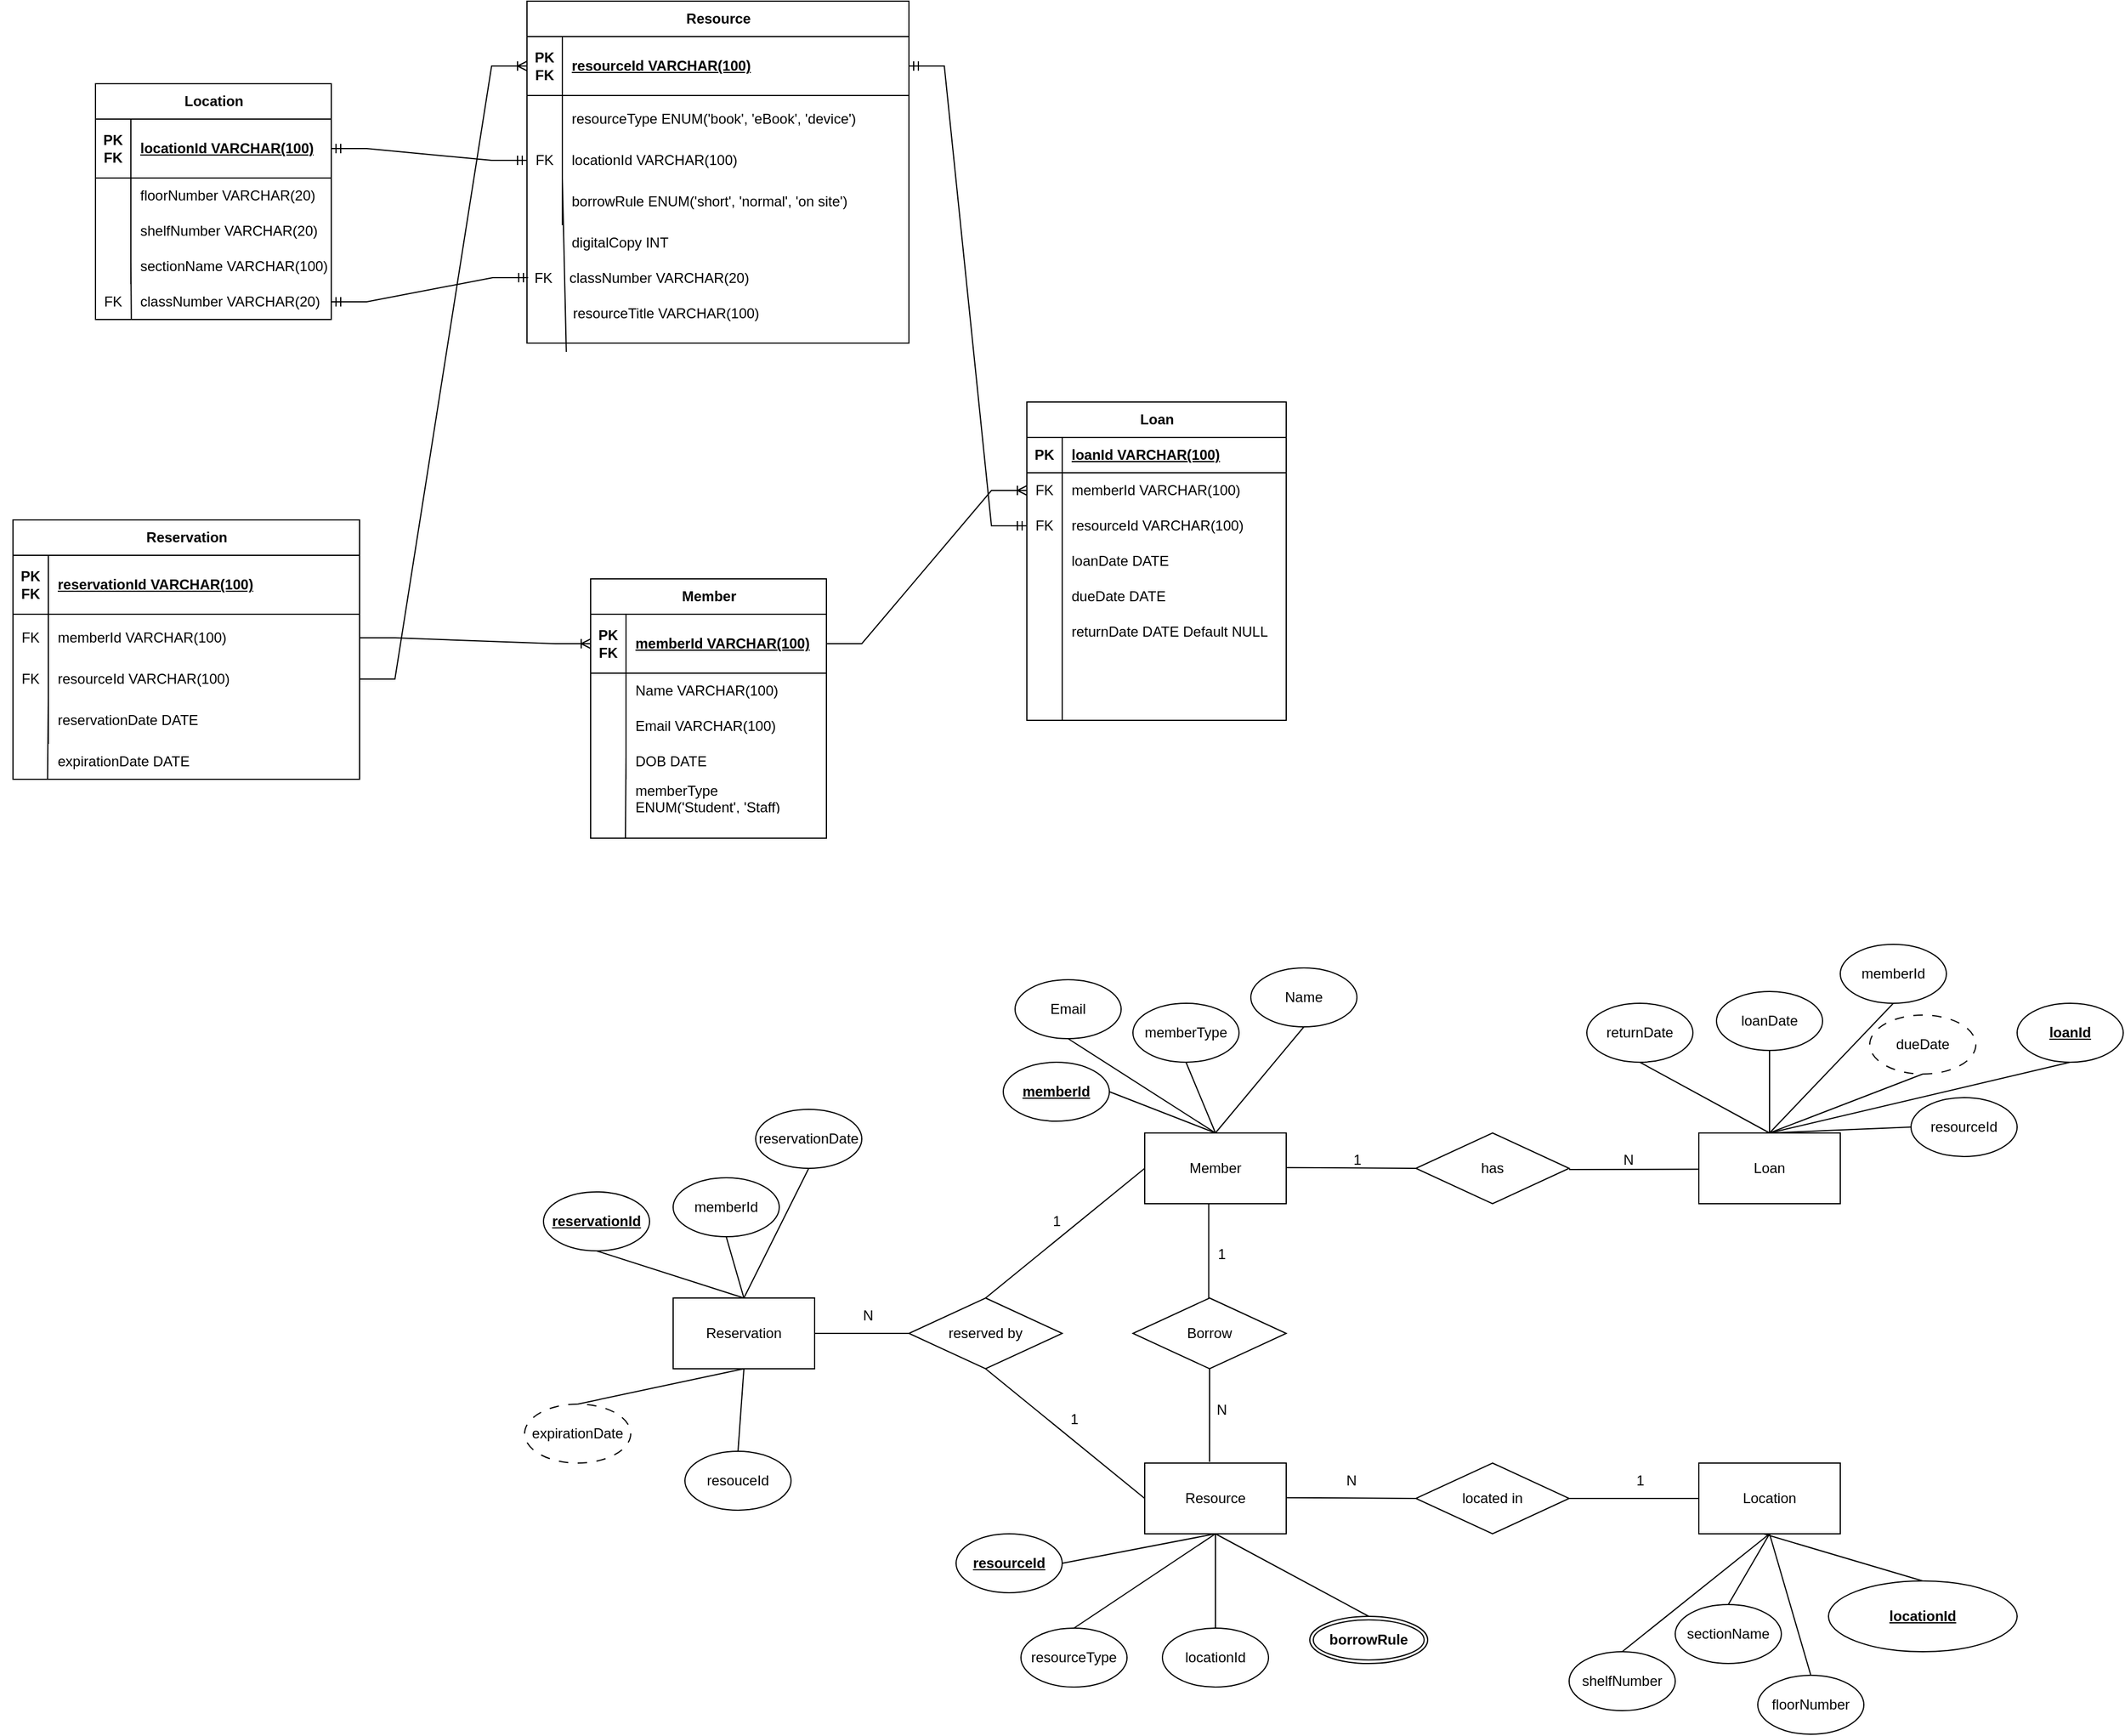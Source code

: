 <mxfile version="24.7.5">
  <diagram id="R2lEEEUBdFMjLlhIrx00" name="Page-1">
    <mxGraphModel dx="1972" dy="1782" grid="1" gridSize="10" guides="1" tooltips="1" connect="1" arrows="1" fold="1" page="1" pageScale="1" pageWidth="850" pageHeight="1100" math="0" shadow="0" extFonts="Permanent Marker^https://fonts.googleapis.com/css?family=Permanent+Marker">
      <root>
        <mxCell id="0" />
        <mxCell id="1" parent="0" />
        <mxCell id="XW9KFBGHgBziSD6E--lj-1" value="Member" style="rounded=0;whiteSpace=wrap;html=1;" parent="1" vertex="1">
          <mxGeometry x="250" y="760" width="120" height="60" as="geometry" />
        </mxCell>
        <mxCell id="XW9KFBGHgBziSD6E--lj-2" value="&lt;u&gt;&lt;b&gt;memberId&lt;/b&gt;&lt;/u&gt;" style="ellipse;whiteSpace=wrap;html=1;" parent="1" vertex="1">
          <mxGeometry x="130" y="700" width="90" height="50" as="geometry" />
        </mxCell>
        <mxCell id="XW9KFBGHgBziSD6E--lj-3" value="memberType" style="ellipse;whiteSpace=wrap;html=1;" parent="1" vertex="1">
          <mxGeometry x="240" y="650" width="90" height="50" as="geometry" />
        </mxCell>
        <mxCell id="XW9KFBGHgBziSD6E--lj-7" value="" style="endArrow=none;html=1;rounded=0;exitX=0.5;exitY=0;exitDx=0;exitDy=0;entryX=1;entryY=0.5;entryDx=0;entryDy=0;" parent="1" source="XW9KFBGHgBziSD6E--lj-1" target="XW9KFBGHgBziSD6E--lj-2" edge="1">
          <mxGeometry width="50" height="50" relative="1" as="geometry">
            <mxPoint x="430" y="890" as="sourcePoint" />
            <mxPoint x="480" y="840" as="targetPoint" />
          </mxGeometry>
        </mxCell>
        <mxCell id="XW9KFBGHgBziSD6E--lj-8" value="" style="endArrow=none;html=1;rounded=0;exitX=0.5;exitY=0;exitDx=0;exitDy=0;entryX=0.5;entryY=1;entryDx=0;entryDy=0;" parent="1" source="XW9KFBGHgBziSD6E--lj-1" target="XW9KFBGHgBziSD6E--lj-3" edge="1">
          <mxGeometry width="50" height="50" relative="1" as="geometry">
            <mxPoint x="320" y="770" as="sourcePoint" />
            <mxPoint x="260" y="735" as="targetPoint" />
          </mxGeometry>
        </mxCell>
        <mxCell id="XW9KFBGHgBziSD6E--lj-9" value="Resource" style="whiteSpace=wrap;html=1;" parent="1" vertex="1">
          <mxGeometry x="250" y="1040" width="120" height="60" as="geometry" />
        </mxCell>
        <mxCell id="XW9KFBGHgBziSD6E--lj-10" value="Borrow" style="rhombus;whiteSpace=wrap;html=1;" parent="1" vertex="1">
          <mxGeometry x="240" y="900" width="130" height="60" as="geometry" />
        </mxCell>
        <mxCell id="XW9KFBGHgBziSD6E--lj-13" value="" style="endArrow=none;html=1;rounded=0;entryX=0.442;entryY=0.933;entryDx=0;entryDy=0;entryPerimeter=0;exitX=0.408;exitY=-0.017;exitDx=0;exitDy=0;exitPerimeter=0;" parent="1" edge="1">
          <mxGeometry width="50" height="50" relative="1" as="geometry">
            <mxPoint x="304.96" y="1038.98" as="sourcePoint" />
            <mxPoint x="305" y="960" as="targetPoint" />
            <Array as="points">
              <mxPoint x="305" y="990" />
            </Array>
          </mxGeometry>
        </mxCell>
        <mxCell id="XW9KFBGHgBziSD6E--lj-18" value="" style="endArrow=none;html=1;rounded=0;entryX=0.442;entryY=0.933;entryDx=0;entryDy=0;entryPerimeter=0;" parent="1" edge="1">
          <mxGeometry width="50" height="50" relative="1" as="geometry">
            <mxPoint x="304.29" y="900" as="sourcePoint" />
            <mxPoint x="304.29" y="820" as="targetPoint" />
          </mxGeometry>
        </mxCell>
        <mxCell id="XW9KFBGHgBziSD6E--lj-20" value="&lt;u&gt;&lt;b&gt;resourceId&lt;/b&gt;&lt;/u&gt;" style="ellipse;whiteSpace=wrap;html=1;" parent="1" vertex="1">
          <mxGeometry x="90" y="1100" width="90" height="50" as="geometry" />
        </mxCell>
        <mxCell id="XW9KFBGHgBziSD6E--lj-21" value="resourceType" style="ellipse;whiteSpace=wrap;html=1;" parent="1" vertex="1">
          <mxGeometry x="145" y="1180" width="90" height="50" as="geometry" />
        </mxCell>
        <mxCell id="XW9KFBGHgBziSD6E--lj-22" value="" style="endArrow=none;html=1;rounded=0;entryX=1;entryY=0.5;entryDx=0;entryDy=0;" parent="1" target="XW9KFBGHgBziSD6E--lj-20" edge="1">
          <mxGeometry width="50" height="50" relative="1" as="geometry">
            <mxPoint x="310" y="1100" as="sourcePoint" />
            <mxPoint x="230" y="735" as="targetPoint" />
          </mxGeometry>
        </mxCell>
        <mxCell id="XW9KFBGHgBziSD6E--lj-23" value="" style="endArrow=none;html=1;rounded=0;entryX=0.5;entryY=0;entryDx=0;entryDy=0;exitX=0.5;exitY=1;exitDx=0;exitDy=0;" parent="1" source="XW9KFBGHgBziSD6E--lj-9" target="XW9KFBGHgBziSD6E--lj-21" edge="1">
          <mxGeometry width="50" height="50" relative="1" as="geometry">
            <mxPoint x="320" y="1110" as="sourcePoint" />
            <mxPoint x="230" y="1155" as="targetPoint" />
          </mxGeometry>
        </mxCell>
        <mxCell id="XW9KFBGHgBziSD6E--lj-26" value="Location" style="rounded=0;whiteSpace=wrap;html=1;" parent="1" vertex="1">
          <mxGeometry x="720" y="1040" width="120" height="60" as="geometry" />
        </mxCell>
        <mxCell id="XW9KFBGHgBziSD6E--lj-27" value="located in" style="rhombus;whiteSpace=wrap;html=1;" parent="1" vertex="1">
          <mxGeometry x="480" y="1040" width="130" height="60" as="geometry" />
        </mxCell>
        <mxCell id="XW9KFBGHgBziSD6E--lj-28" value="" style="endArrow=none;html=1;rounded=0;exitX=1;exitY=0.75;exitDx=0;exitDy=0;" parent="1" edge="1">
          <mxGeometry width="50" height="50" relative="1" as="geometry">
            <mxPoint x="370" y="1069.37" as="sourcePoint" />
            <mxPoint x="480" y="1070" as="targetPoint" />
          </mxGeometry>
        </mxCell>
        <mxCell id="XW9KFBGHgBziSD6E--lj-31" value="" style="endArrow=none;html=1;rounded=0;exitX=1;exitY=0.5;exitDx=0;exitDy=0;entryX=0;entryY=0.5;entryDx=0;entryDy=0;" parent="1" source="XW9KFBGHgBziSD6E--lj-27" target="XW9KFBGHgBziSD6E--lj-26" edge="1">
          <mxGeometry width="50" height="50" relative="1" as="geometry">
            <mxPoint x="600" y="1064" as="sourcePoint" />
            <mxPoint x="720" y="1064" as="targetPoint" />
          </mxGeometry>
        </mxCell>
        <mxCell id="XW9KFBGHgBziSD6E--lj-32" value="&lt;u&gt;&lt;b&gt;locationId&lt;/b&gt;&lt;/u&gt;" style="ellipse;whiteSpace=wrap;html=1;" parent="1" vertex="1">
          <mxGeometry x="830" y="1140" width="160" height="60" as="geometry" />
        </mxCell>
        <mxCell id="XW9KFBGHgBziSD6E--lj-34" value="sectionName" style="ellipse;whiteSpace=wrap;html=1;" parent="1" vertex="1">
          <mxGeometry x="700" y="1160" width="90" height="50" as="geometry" />
        </mxCell>
        <mxCell id="XW9KFBGHgBziSD6E--lj-35" value="locationId" style="ellipse;whiteSpace=wrap;html=1;" parent="1" vertex="1">
          <mxGeometry x="265" y="1180" width="90" height="50" as="geometry" />
        </mxCell>
        <mxCell id="XW9KFBGHgBziSD6E--lj-36" value="" style="endArrow=none;html=1;rounded=0;entryX=0.5;entryY=0;entryDx=0;entryDy=0;exitX=0.5;exitY=1;exitDx=0;exitDy=0;" parent="1" source="XW9KFBGHgBziSD6E--lj-9" target="XW9KFBGHgBziSD6E--lj-35" edge="1">
          <mxGeometry width="50" height="50" relative="1" as="geometry">
            <mxPoint x="320" y="1110" as="sourcePoint" />
            <mxPoint x="285" y="1190" as="targetPoint" />
          </mxGeometry>
        </mxCell>
        <mxCell id="XW9KFBGHgBziSD6E--lj-37" value="" style="endArrow=none;html=1;rounded=0;entryX=0.5;entryY=0;entryDx=0;entryDy=0;exitX=0.5;exitY=1;exitDx=0;exitDy=0;" parent="1" target="XW9KFBGHgBziSD6E--lj-32" edge="1">
          <mxGeometry width="50" height="50" relative="1" as="geometry">
            <mxPoint x="775" y="1100" as="sourcePoint" />
            <mxPoint x="850" y="1160" as="targetPoint" />
          </mxGeometry>
        </mxCell>
        <mxCell id="XW9KFBGHgBziSD6E--lj-40" value="" style="endArrow=none;html=1;rounded=0;entryX=0.5;entryY=0;entryDx=0;entryDy=0;exitX=0.5;exitY=1;exitDx=0;exitDy=0;" parent="1" source="XW9KFBGHgBziSD6E--lj-26" target="XW9KFBGHgBziSD6E--lj-34" edge="1">
          <mxGeometry width="50" height="50" relative="1" as="geometry">
            <mxPoint x="785" y="1110" as="sourcePoint" />
            <mxPoint x="920" y="1150" as="targetPoint" />
          </mxGeometry>
        </mxCell>
        <mxCell id="XW9KFBGHgBziSD6E--lj-41" value="Loan" style="rounded=0;whiteSpace=wrap;html=1;" parent="1" vertex="1">
          <mxGeometry x="720" y="760" width="120" height="60" as="geometry" />
        </mxCell>
        <mxCell id="XW9KFBGHgBziSD6E--lj-42" value="&lt;u&gt;&lt;b&gt;loanId&lt;span style=&quot;color: rgba(0, 0, 0, 0); font-family: monospace; font-size: 0px; text-align: start; text-wrap: nowrap;&quot;&gt;%3CmxGraphModel%3E%3Croot%3E%3CmxCell%20id%3D%220%22%2F%3E%3CmxCell%20id%3D%221%22%20parent%3D%220%22%2F%3E%3CmxCell%20id%3D%222%22%20value%3D%22memberType%22%20style%3D%22ellipse%3BwhiteSpace%3Dwrap%3Bhtml%3D1%3B%22%20vertex%3D%221%22%20parent%3D%221%22%3E%3CmxGeometry%20x%3D%22240%22%20y%3D%22650%22%20width%3D%2290%22%20height%3D%2250%22%20as%3D%22geometry%22%2F%3E%3C%2FmxCell%3E%3C%2Froot%3E%3C%2FmxGraphModel%3E&lt;/span&gt;&lt;/b&gt;&lt;/u&gt;" style="ellipse;whiteSpace=wrap;html=1;" parent="1" vertex="1">
          <mxGeometry x="990" y="650" width="90" height="50" as="geometry" />
        </mxCell>
        <mxCell id="XW9KFBGHgBziSD6E--lj-43" value="memberId" style="ellipse;whiteSpace=wrap;html=1;" parent="1" vertex="1">
          <mxGeometry x="840" y="600" width="90" height="50" as="geometry" />
        </mxCell>
        <mxCell id="XW9KFBGHgBziSD6E--lj-44" value="resourceId" style="ellipse;whiteSpace=wrap;html=1;" parent="1" vertex="1">
          <mxGeometry x="900" y="730" width="90" height="50" as="geometry" />
        </mxCell>
        <mxCell id="XW9KFBGHgBziSD6E--lj-45" value="loanDate" style="ellipse;whiteSpace=wrap;html=1;" parent="1" vertex="1">
          <mxGeometry x="735" y="640" width="90" height="50" as="geometry" />
        </mxCell>
        <mxCell id="XW9KFBGHgBziSD6E--lj-46" value="dueDate" style="ellipse;whiteSpace=wrap;html=1;dashed=1;dashPattern=8 8;" parent="1" vertex="1">
          <mxGeometry x="865" y="660" width="90" height="50" as="geometry" />
        </mxCell>
        <mxCell id="XW9KFBGHgBziSD6E--lj-47" value="returnDate" style="ellipse;whiteSpace=wrap;html=1;" parent="1" vertex="1">
          <mxGeometry x="625" y="650" width="90" height="50" as="geometry" />
        </mxCell>
        <mxCell id="XW9KFBGHgBziSD6E--lj-48" value="" style="endArrow=none;html=1;rounded=0;exitX=0.5;exitY=0;exitDx=0;exitDy=0;entryX=0.5;entryY=1;entryDx=0;entryDy=0;" parent="1" source="XW9KFBGHgBziSD6E--lj-41" target="XW9KFBGHgBziSD6E--lj-47" edge="1">
          <mxGeometry width="50" height="50" relative="1" as="geometry">
            <mxPoint x="685" y="780" as="sourcePoint" />
            <mxPoint x="660" y="720" as="targetPoint" />
          </mxGeometry>
        </mxCell>
        <mxCell id="XW9KFBGHgBziSD6E--lj-49" value="" style="endArrow=none;html=1;rounded=0;entryX=0.5;entryY=1;entryDx=0;entryDy=0;" parent="1" target="XW9KFBGHgBziSD6E--lj-45" edge="1">
          <mxGeometry width="50" height="50" relative="1" as="geometry">
            <mxPoint x="780" y="760" as="sourcePoint" />
            <mxPoint x="700" y="660" as="targetPoint" />
          </mxGeometry>
        </mxCell>
        <mxCell id="XW9KFBGHgBziSD6E--lj-50" value="" style="endArrow=none;html=1;rounded=0;entryX=0.5;entryY=1;entryDx=0;entryDy=0;exitX=0.5;exitY=0;exitDx=0;exitDy=0;" parent="1" source="XW9KFBGHgBziSD6E--lj-41" target="XW9KFBGHgBziSD6E--lj-43" edge="1">
          <mxGeometry width="50" height="50" relative="1" as="geometry">
            <mxPoint x="790" y="770" as="sourcePoint" />
            <mxPoint x="790" y="720" as="targetPoint" />
          </mxGeometry>
        </mxCell>
        <mxCell id="XW9KFBGHgBziSD6E--lj-51" value="" style="endArrow=none;html=1;rounded=0;entryX=0.5;entryY=1;entryDx=0;entryDy=0;exitX=0.5;exitY=0;exitDx=0;exitDy=0;" parent="1" source="XW9KFBGHgBziSD6E--lj-41" target="XW9KFBGHgBziSD6E--lj-46" edge="1">
          <mxGeometry width="50" height="50" relative="1" as="geometry">
            <mxPoint x="800" y="780" as="sourcePoint" />
            <mxPoint x="800" y="730" as="targetPoint" />
          </mxGeometry>
        </mxCell>
        <mxCell id="XW9KFBGHgBziSD6E--lj-52" value="" style="endArrow=none;html=1;rounded=0;entryX=0.5;entryY=1;entryDx=0;entryDy=0;exitX=0.5;exitY=0;exitDx=0;exitDy=0;" parent="1" source="XW9KFBGHgBziSD6E--lj-41" target="XW9KFBGHgBziSD6E--lj-42" edge="1">
          <mxGeometry width="50" height="50" relative="1" as="geometry">
            <mxPoint x="790" y="770" as="sourcePoint" />
            <mxPoint x="915" y="730" as="targetPoint" />
          </mxGeometry>
        </mxCell>
        <mxCell id="XW9KFBGHgBziSD6E--lj-53" value="" style="endArrow=none;html=1;rounded=0;entryX=0;entryY=0.5;entryDx=0;entryDy=0;exitX=0.5;exitY=0;exitDx=0;exitDy=0;" parent="1" source="XW9KFBGHgBziSD6E--lj-41" target="XW9KFBGHgBziSD6E--lj-44" edge="1">
          <mxGeometry width="50" height="50" relative="1" as="geometry">
            <mxPoint x="790" y="770" as="sourcePoint" />
            <mxPoint x="895" y="660" as="targetPoint" />
          </mxGeometry>
        </mxCell>
        <mxCell id="XW9KFBGHgBziSD6E--lj-54" value="has" style="rhombus;whiteSpace=wrap;html=1;" parent="1" vertex="1">
          <mxGeometry x="480" y="760" width="130" height="60" as="geometry" />
        </mxCell>
        <mxCell id="XW9KFBGHgBziSD6E--lj-55" value="" style="endArrow=none;html=1;rounded=0;exitX=1;exitY=0.75;exitDx=0;exitDy=0;" parent="1" edge="1">
          <mxGeometry width="50" height="50" relative="1" as="geometry">
            <mxPoint x="370" y="789.37" as="sourcePoint" />
            <mxPoint x="480" y="790" as="targetPoint" />
          </mxGeometry>
        </mxCell>
        <mxCell id="XW9KFBGHgBziSD6E--lj-57" value="" style="endArrow=none;html=1;rounded=0;entryX=0.078;entryY=0.594;entryDx=0;entryDy=0;entryPerimeter=0;" parent="1" edge="1">
          <mxGeometry width="50" height="50" relative="1" as="geometry">
            <mxPoint x="610" y="791" as="sourcePoint" />
            <mxPoint x="720" y="790.81" as="targetPoint" />
          </mxGeometry>
        </mxCell>
        <mxCell id="XW9KFBGHgBziSD6E--lj-60" value="N" style="text;html=1;align=center;verticalAlign=middle;resizable=0;points=[];autosize=1;strokeColor=none;fillColor=none;" parent="1" vertex="1">
          <mxGeometry x="300" y="980" width="30" height="30" as="geometry" />
        </mxCell>
        <mxCell id="XW9KFBGHgBziSD6E--lj-61" value="1" style="text;html=1;align=center;verticalAlign=middle;resizable=0;points=[];autosize=1;strokeColor=none;fillColor=none;" parent="1" vertex="1">
          <mxGeometry x="300" y="848" width="30" height="30" as="geometry" />
        </mxCell>
        <mxCell id="XW9KFBGHgBziSD6E--lj-62" value="1" style="text;html=1;align=center;verticalAlign=middle;resizable=0;points=[];autosize=1;strokeColor=none;fillColor=none;" parent="1" vertex="1">
          <mxGeometry x="655" y="1040" width="30" height="30" as="geometry" />
        </mxCell>
        <mxCell id="XW9KFBGHgBziSD6E--lj-63" value="N" style="text;html=1;align=center;verticalAlign=middle;resizable=0;points=[];autosize=1;strokeColor=none;fillColor=none;" parent="1" vertex="1">
          <mxGeometry x="410" y="1040" width="30" height="30" as="geometry" />
        </mxCell>
        <mxCell id="XW9KFBGHgBziSD6E--lj-64" value="N" style="text;html=1;align=center;verticalAlign=middle;resizable=0;points=[];autosize=1;strokeColor=none;fillColor=none;" parent="1" vertex="1">
          <mxGeometry x="645" y="768" width="30" height="30" as="geometry" />
        </mxCell>
        <mxCell id="XW9KFBGHgBziSD6E--lj-65" value="1" style="text;html=1;align=center;verticalAlign=middle;resizable=0;points=[];autosize=1;strokeColor=none;fillColor=none;" parent="1" vertex="1">
          <mxGeometry x="415" y="768" width="30" height="30" as="geometry" />
        </mxCell>
        <mxCell id="XW9KFBGHgBziSD6E--lj-67" value="" style="endArrow=none;html=1;rounded=0;entryX=0.5;entryY=0;entryDx=0;entryDy=0;exitX=0.5;exitY=1;exitDx=0;exitDy=0;" parent="1" source="XW9KFBGHgBziSD6E--lj-9" target="XW9KFBGHgBziSD6E--lj-225" edge="1">
          <mxGeometry width="50" height="50" relative="1" as="geometry">
            <mxPoint x="320" y="1110" as="sourcePoint" />
            <mxPoint x="400" y="1220" as="targetPoint" />
          </mxGeometry>
        </mxCell>
        <mxCell id="XW9KFBGHgBziSD6E--lj-69" value="Email" style="ellipse;whiteSpace=wrap;html=1;" parent="1" vertex="1">
          <mxGeometry x="140" y="630" width="90" height="50" as="geometry" />
        </mxCell>
        <mxCell id="XW9KFBGHgBziSD6E--lj-70" value="" style="endArrow=none;html=1;rounded=0;entryX=0.5;entryY=1;entryDx=0;entryDy=0;" parent="1" target="XW9KFBGHgBziSD6E--lj-69" edge="1">
          <mxGeometry width="50" height="50" relative="1" as="geometry">
            <mxPoint x="310" y="760" as="sourcePoint" />
            <mxPoint x="295" y="710" as="targetPoint" />
          </mxGeometry>
        </mxCell>
        <mxCell id="XW9KFBGHgBziSD6E--lj-71" value="Name" style="ellipse;whiteSpace=wrap;html=1;" parent="1" vertex="1">
          <mxGeometry x="340" y="620" width="90" height="50" as="geometry" />
        </mxCell>
        <mxCell id="XW9KFBGHgBziSD6E--lj-72" value="" style="endArrow=none;html=1;rounded=0;exitX=0.5;exitY=0;exitDx=0;exitDy=0;entryX=0.5;entryY=1;entryDx=0;entryDy=0;" parent="1" source="XW9KFBGHgBziSD6E--lj-1" target="XW9KFBGHgBziSD6E--lj-71" edge="1">
          <mxGeometry width="50" height="50" relative="1" as="geometry">
            <mxPoint x="320" y="770" as="sourcePoint" />
            <mxPoint x="295" y="710" as="targetPoint" />
          </mxGeometry>
        </mxCell>
        <mxCell id="XW9KFBGHgBziSD6E--lj-73" value="Reservation" style="rounded=0;whiteSpace=wrap;html=1;" parent="1" vertex="1">
          <mxGeometry x="-150" y="900" width="120" height="60" as="geometry" />
        </mxCell>
        <mxCell id="XW9KFBGHgBziSD6E--lj-74" value="reserved by" style="rhombus;whiteSpace=wrap;html=1;" parent="1" vertex="1">
          <mxGeometry x="50" y="900" width="130" height="60" as="geometry" />
        </mxCell>
        <mxCell id="XW9KFBGHgBziSD6E--lj-76" value="" style="endArrow=none;html=1;rounded=0;entryX=0;entryY=0.5;entryDx=0;entryDy=0;exitX=0.5;exitY=0;exitDx=0;exitDy=0;" parent="1" source="XW9KFBGHgBziSD6E--lj-74" target="XW9KFBGHgBziSD6E--lj-1" edge="1">
          <mxGeometry width="50" height="50" relative="1" as="geometry">
            <mxPoint x="230" y="1000" as="sourcePoint" />
            <mxPoint x="280" y="950" as="targetPoint" />
          </mxGeometry>
        </mxCell>
        <mxCell id="XW9KFBGHgBziSD6E--lj-77" value="" style="endArrow=none;html=1;rounded=0;entryX=0;entryY=0.5;entryDx=0;entryDy=0;exitX=0.5;exitY=1;exitDx=0;exitDy=0;" parent="1" source="XW9KFBGHgBziSD6E--lj-74" target="XW9KFBGHgBziSD6E--lj-9" edge="1">
          <mxGeometry width="50" height="50" relative="1" as="geometry">
            <mxPoint x="120" y="970" as="sourcePoint" />
            <mxPoint x="260" y="800" as="targetPoint" />
          </mxGeometry>
        </mxCell>
        <mxCell id="XW9KFBGHgBziSD6E--lj-78" value="" style="endArrow=none;html=1;rounded=0;entryX=0;entryY=0.5;entryDx=0;entryDy=0;exitX=1;exitY=0.5;exitDx=0;exitDy=0;" parent="1" source="XW9KFBGHgBziSD6E--lj-73" target="XW9KFBGHgBziSD6E--lj-74" edge="1">
          <mxGeometry width="50" height="50" relative="1" as="geometry">
            <mxPoint x="125" y="970" as="sourcePoint" />
            <mxPoint x="260" y="1080" as="targetPoint" />
          </mxGeometry>
        </mxCell>
        <mxCell id="XW9KFBGHgBziSD6E--lj-79" value="reservationId" style="ellipse;whiteSpace=wrap;html=1;fontStyle=5" parent="1" vertex="1">
          <mxGeometry x="-260" y="810" width="90" height="50" as="geometry" />
        </mxCell>
        <mxCell id="XW9KFBGHgBziSD6E--lj-80" value="memberId" style="ellipse;whiteSpace=wrap;html=1;" parent="1" vertex="1">
          <mxGeometry x="-150" y="798" width="90" height="50" as="geometry" />
        </mxCell>
        <mxCell id="XW9KFBGHgBziSD6E--lj-81" value="resouceId" style="ellipse;whiteSpace=wrap;html=1;" parent="1" vertex="1">
          <mxGeometry x="-140" y="1030" width="90" height="50" as="geometry" />
        </mxCell>
        <mxCell id="XW9KFBGHgBziSD6E--lj-83" value="reservationDate" style="ellipse;whiteSpace=wrap;html=1;" parent="1" vertex="1">
          <mxGeometry x="-80" y="740" width="90" height="50" as="geometry" />
        </mxCell>
        <mxCell id="XW9KFBGHgBziSD6E--lj-85" value="expirationDate" style="ellipse;whiteSpace=wrap;html=1;dashed=1;dashPattern=8 8;" parent="1" vertex="1">
          <mxGeometry x="-276" y="990" width="90" height="50" as="geometry" />
        </mxCell>
        <mxCell id="XW9KFBGHgBziSD6E--lj-90" value="" style="endArrow=none;html=1;rounded=0;exitX=0.5;exitY=0;exitDx=0;exitDy=0;entryX=0.5;entryY=1;entryDx=0;entryDy=0;" parent="1" source="XW9KFBGHgBziSD6E--lj-73" target="XW9KFBGHgBziSD6E--lj-83" edge="1">
          <mxGeometry width="50" height="50" relative="1" as="geometry">
            <mxPoint x="-90" y="888" as="sourcePoint" />
            <mxPoint x="-40" y="838" as="targetPoint" />
          </mxGeometry>
        </mxCell>
        <mxCell id="XW9KFBGHgBziSD6E--lj-91" value="" style="endArrow=none;html=1;rounded=0;entryX=0.5;entryY=1;entryDx=0;entryDy=0;exitX=0.5;exitY=0;exitDx=0;exitDy=0;" parent="1" source="XW9KFBGHgBziSD6E--lj-73" target="XW9KFBGHgBziSD6E--lj-80" edge="1">
          <mxGeometry width="50" height="50" relative="1" as="geometry">
            <mxPoint x="-90" y="890" as="sourcePoint" />
            <mxPoint x="-25" y="800" as="targetPoint" />
          </mxGeometry>
        </mxCell>
        <mxCell id="XW9KFBGHgBziSD6E--lj-93" value="" style="endArrow=none;html=1;rounded=0;entryX=0.5;entryY=1;entryDx=0;entryDy=0;exitX=0.5;exitY=0;exitDx=0;exitDy=0;" parent="1" source="XW9KFBGHgBziSD6E--lj-73" target="XW9KFBGHgBziSD6E--lj-79" edge="1">
          <mxGeometry width="50" height="50" relative="1" as="geometry">
            <mxPoint x="-80" y="910" as="sourcePoint" />
            <mxPoint x="-155" y="800" as="targetPoint" />
          </mxGeometry>
        </mxCell>
        <mxCell id="XW9KFBGHgBziSD6E--lj-95" value="" style="endArrow=none;html=1;rounded=0;entryX=0.5;entryY=1;entryDx=0;entryDy=0;exitX=0.5;exitY=0;exitDx=0;exitDy=0;" parent="1" source="XW9KFBGHgBziSD6E--lj-81" target="XW9KFBGHgBziSD6E--lj-73" edge="1">
          <mxGeometry width="50" height="50" relative="1" as="geometry">
            <mxPoint x="-170" y="1005" as="sourcePoint" />
            <mxPoint x="-80" y="970" as="targetPoint" />
          </mxGeometry>
        </mxCell>
        <mxCell id="XW9KFBGHgBziSD6E--lj-97" value="" style="endArrow=none;html=1;rounded=0;entryX=0.5;entryY=1;entryDx=0;entryDy=0;exitX=0.5;exitY=0;exitDx=0;exitDy=0;" parent="1" source="XW9KFBGHgBziSD6E--lj-85" target="XW9KFBGHgBziSD6E--lj-73" edge="1">
          <mxGeometry width="50" height="50" relative="1" as="geometry">
            <mxPoint x="-25" y="1080" as="sourcePoint" />
            <mxPoint x="-80" y="970" as="targetPoint" />
          </mxGeometry>
        </mxCell>
        <mxCell id="XW9KFBGHgBziSD6E--lj-101" value="1" style="text;html=1;align=center;verticalAlign=middle;resizable=0;points=[];autosize=1;strokeColor=none;fillColor=none;" parent="1" vertex="1">
          <mxGeometry x="160" y="820" width="30" height="30" as="geometry" />
        </mxCell>
        <mxCell id="XW9KFBGHgBziSD6E--lj-104" value="1" style="text;html=1;align=center;verticalAlign=middle;resizable=0;points=[];autosize=1;strokeColor=none;fillColor=none;" parent="1" vertex="1">
          <mxGeometry x="175" y="988" width="30" height="30" as="geometry" />
        </mxCell>
        <mxCell id="XW9KFBGHgBziSD6E--lj-105" value="N" style="text;html=1;align=center;verticalAlign=middle;resizable=0;points=[];autosize=1;strokeColor=none;fillColor=none;" parent="1" vertex="1">
          <mxGeometry y="900" width="30" height="30" as="geometry" />
        </mxCell>
        <mxCell id="XW9KFBGHgBziSD6E--lj-106" value="Member" style="shape=table;startSize=30;container=1;collapsible=1;childLayout=tableLayout;fixedRows=1;rowLines=0;fontStyle=1;align=center;resizeLast=1;html=1;" parent="1" vertex="1">
          <mxGeometry x="-220" y="290" width="200" height="220" as="geometry">
            <mxRectangle x="-220" y="150" width="80" height="30" as="alternateBounds" />
          </mxGeometry>
        </mxCell>
        <mxCell id="XW9KFBGHgBziSD6E--lj-107" value="" style="shape=tableRow;horizontal=0;startSize=0;swimlaneHead=0;swimlaneBody=0;fillColor=none;collapsible=0;dropTarget=0;points=[[0,0.5],[1,0.5]];portConstraint=eastwest;top=0;left=0;right=0;bottom=1;" parent="XW9KFBGHgBziSD6E--lj-106" vertex="1">
          <mxGeometry y="30" width="200" height="50" as="geometry" />
        </mxCell>
        <mxCell id="XW9KFBGHgBziSD6E--lj-108" value="&lt;div&gt;PK&lt;br&gt;FK&lt;/div&gt;" style="shape=partialRectangle;connectable=0;fillColor=none;top=0;left=0;bottom=0;right=0;fontStyle=1;overflow=hidden;whiteSpace=wrap;html=1;" parent="XW9KFBGHgBziSD6E--lj-107" vertex="1">
          <mxGeometry width="30" height="50" as="geometry">
            <mxRectangle width="30" height="50" as="alternateBounds" />
          </mxGeometry>
        </mxCell>
        <mxCell id="XW9KFBGHgBziSD6E--lj-109" value="memberId VARCHAR(100)" style="shape=partialRectangle;connectable=0;fillColor=none;top=0;left=0;bottom=0;right=0;align=left;spacingLeft=6;fontStyle=5;overflow=hidden;whiteSpace=wrap;html=1;" parent="XW9KFBGHgBziSD6E--lj-107" vertex="1">
          <mxGeometry x="30" width="170" height="50" as="geometry">
            <mxRectangle width="170" height="50" as="alternateBounds" />
          </mxGeometry>
        </mxCell>
        <mxCell id="XW9KFBGHgBziSD6E--lj-110" value="" style="shape=tableRow;horizontal=0;startSize=0;swimlaneHead=0;swimlaneBody=0;fillColor=none;collapsible=0;dropTarget=0;points=[[0,0.5],[1,0.5]];portConstraint=eastwest;top=0;left=0;right=0;bottom=0;" parent="XW9KFBGHgBziSD6E--lj-106" vertex="1">
          <mxGeometry y="80" width="200" height="30" as="geometry" />
        </mxCell>
        <mxCell id="XW9KFBGHgBziSD6E--lj-111" value="" style="shape=partialRectangle;connectable=0;fillColor=none;top=0;left=0;bottom=0;right=0;editable=1;overflow=hidden;whiteSpace=wrap;html=1;" parent="XW9KFBGHgBziSD6E--lj-110" vertex="1">
          <mxGeometry width="30" height="30" as="geometry">
            <mxRectangle width="30" height="30" as="alternateBounds" />
          </mxGeometry>
        </mxCell>
        <mxCell id="XW9KFBGHgBziSD6E--lj-112" value="Name VARCHAR(100)" style="shape=partialRectangle;connectable=0;fillColor=none;top=0;left=0;bottom=0;right=0;align=left;spacingLeft=6;overflow=hidden;whiteSpace=wrap;html=1;" parent="XW9KFBGHgBziSD6E--lj-110" vertex="1">
          <mxGeometry x="30" width="170" height="30" as="geometry">
            <mxRectangle width="170" height="30" as="alternateBounds" />
          </mxGeometry>
        </mxCell>
        <mxCell id="XW9KFBGHgBziSD6E--lj-113" value="" style="shape=tableRow;horizontal=0;startSize=0;swimlaneHead=0;swimlaneBody=0;fillColor=none;collapsible=0;dropTarget=0;points=[[0,0.5],[1,0.5]];portConstraint=eastwest;top=0;left=0;right=0;bottom=0;" parent="XW9KFBGHgBziSD6E--lj-106" vertex="1">
          <mxGeometry y="110" width="200" height="30" as="geometry" />
        </mxCell>
        <mxCell id="XW9KFBGHgBziSD6E--lj-114" value="" style="shape=partialRectangle;connectable=0;fillColor=none;top=0;left=0;bottom=0;right=0;editable=1;overflow=hidden;whiteSpace=wrap;html=1;" parent="XW9KFBGHgBziSD6E--lj-113" vertex="1">
          <mxGeometry width="30" height="30" as="geometry">
            <mxRectangle width="30" height="30" as="alternateBounds" />
          </mxGeometry>
        </mxCell>
        <mxCell id="XW9KFBGHgBziSD6E--lj-115" value="Email VARCHAR(100)" style="shape=partialRectangle;connectable=0;fillColor=none;top=0;left=0;bottom=0;right=0;align=left;spacingLeft=6;overflow=hidden;whiteSpace=wrap;html=1;" parent="XW9KFBGHgBziSD6E--lj-113" vertex="1">
          <mxGeometry x="30" width="170" height="30" as="geometry">
            <mxRectangle width="170" height="30" as="alternateBounds" />
          </mxGeometry>
        </mxCell>
        <mxCell id="XW9KFBGHgBziSD6E--lj-116" value="" style="shape=tableRow;horizontal=0;startSize=0;swimlaneHead=0;swimlaneBody=0;fillColor=none;collapsible=0;dropTarget=0;points=[[0,0.5],[1,0.5]];portConstraint=eastwest;top=0;left=0;right=0;bottom=0;" parent="XW9KFBGHgBziSD6E--lj-106" vertex="1">
          <mxGeometry y="140" width="200" height="30" as="geometry" />
        </mxCell>
        <mxCell id="XW9KFBGHgBziSD6E--lj-117" value="" style="shape=partialRectangle;connectable=0;fillColor=none;top=0;left=0;bottom=0;right=0;editable=1;overflow=hidden;whiteSpace=wrap;html=1;" parent="XW9KFBGHgBziSD6E--lj-116" vertex="1">
          <mxGeometry width="30" height="30" as="geometry">
            <mxRectangle width="30" height="30" as="alternateBounds" />
          </mxGeometry>
        </mxCell>
        <mxCell id="XW9KFBGHgBziSD6E--lj-118" value="DOB DATE" style="shape=partialRectangle;connectable=0;fillColor=none;top=0;left=0;bottom=0;right=0;align=left;spacingLeft=6;overflow=hidden;whiteSpace=wrap;html=1;" parent="XW9KFBGHgBziSD6E--lj-116" vertex="1">
          <mxGeometry x="30" width="170" height="30" as="geometry">
            <mxRectangle width="170" height="30" as="alternateBounds" />
          </mxGeometry>
        </mxCell>
        <mxCell id="XW9KFBGHgBziSD6E--lj-161" value="" style="shape=tableRow;horizontal=0;startSize=0;swimlaneHead=0;swimlaneBody=0;fillColor=none;collapsible=0;dropTarget=0;points=[[0,0.5],[1,0.5]];portConstraint=eastwest;top=0;left=0;right=0;bottom=0;" parent="1" vertex="1">
          <mxGeometry x="-220" y="440" width="180" height="30" as="geometry" />
        </mxCell>
        <mxCell id="XW9KFBGHgBziSD6E--lj-162" value="" style="shape=partialRectangle;connectable=0;fillColor=none;top=0;left=0;bottom=0;right=0;editable=1;overflow=hidden;whiteSpace=wrap;html=1;" parent="XW9KFBGHgBziSD6E--lj-161" vertex="1">
          <mxGeometry width="30" height="30" as="geometry">
            <mxRectangle width="30" height="30" as="alternateBounds" />
          </mxGeometry>
        </mxCell>
        <mxCell id="XW9KFBGHgBziSD6E--lj-165" value="" style="shape=tableRow;horizontal=0;startSize=0;swimlaneHead=0;swimlaneBody=0;fillColor=none;collapsible=0;dropTarget=0;points=[[0,0.5],[1,0.5]];portConstraint=eastwest;top=0;left=0;right=0;bottom=0;" parent="1" vertex="1">
          <mxGeometry x="-220" y="470" width="180" height="30" as="geometry" />
        </mxCell>
        <mxCell id="XW9KFBGHgBziSD6E--lj-166" value="" style="shape=partialRectangle;connectable=0;fillColor=none;top=0;left=0;bottom=0;right=0;editable=1;overflow=hidden;whiteSpace=wrap;html=1;" parent="XW9KFBGHgBziSD6E--lj-165" vertex="1">
          <mxGeometry width="30" height="30" as="geometry">
            <mxRectangle width="30" height="30" as="alternateBounds" />
          </mxGeometry>
        </mxCell>
        <mxCell id="XW9KFBGHgBziSD6E--lj-168" value="" style="endArrow=none;html=1;rounded=0;fontFamily=Helvetica;fontSize=12;fontColor=default;fontStyle=1;exitX=0.164;exitY=-0.008;exitDx=0;exitDy=0;exitPerimeter=0;" parent="1" source="XW9KFBGHgBziSD6E--lj-170" edge="1">
          <mxGeometry width="50" height="50" relative="1" as="geometry">
            <mxPoint x="-190" y="560" as="sourcePoint" />
            <mxPoint x="-190" y="440" as="targetPoint" />
          </mxGeometry>
        </mxCell>
        <mxCell id="XW9KFBGHgBziSD6E--lj-170" value="" style="shape=tableRow;horizontal=0;startSize=0;swimlaneHead=0;swimlaneBody=0;fillColor=none;collapsible=0;dropTarget=0;points=[[0,0.5],[1,0.5]];portConstraint=eastwest;top=0;left=0;right=0;bottom=0;" parent="1" vertex="1">
          <mxGeometry x="-220" y="510" width="180" height="30" as="geometry" />
        </mxCell>
        <mxCell id="XW9KFBGHgBziSD6E--lj-171" value="" style="shape=partialRectangle;connectable=0;fillColor=none;top=0;left=0;bottom=0;right=0;editable=1;overflow=hidden;whiteSpace=wrap;html=1;" parent="XW9KFBGHgBziSD6E--lj-170" vertex="1">
          <mxGeometry width="30" height="30" as="geometry">
            <mxRectangle width="30" height="30" as="alternateBounds" />
          </mxGeometry>
        </mxCell>
        <mxCell id="XW9KFBGHgBziSD6E--lj-173" value="Loan" style="shape=table;startSize=30;container=1;collapsible=1;childLayout=tableLayout;fixedRows=1;rowLines=0;fontStyle=1;align=center;resizeLast=1;html=1;" parent="1" vertex="1">
          <mxGeometry x="150" y="140" width="220" height="270" as="geometry">
            <mxRectangle x="-220" y="150" width="80" height="30" as="alternateBounds" />
          </mxGeometry>
        </mxCell>
        <mxCell id="XW9KFBGHgBziSD6E--lj-174" value="" style="shape=tableRow;horizontal=0;startSize=0;swimlaneHead=0;swimlaneBody=0;fillColor=none;collapsible=0;dropTarget=0;points=[[0,0.5],[1,0.5]];portConstraint=eastwest;top=0;left=0;right=0;bottom=1;" parent="XW9KFBGHgBziSD6E--lj-173" vertex="1">
          <mxGeometry y="30" width="220" height="30" as="geometry" />
        </mxCell>
        <mxCell id="XW9KFBGHgBziSD6E--lj-175" value="PK" style="shape=partialRectangle;connectable=0;fillColor=none;top=0;left=0;bottom=0;right=0;fontStyle=1;overflow=hidden;whiteSpace=wrap;html=1;" parent="XW9KFBGHgBziSD6E--lj-174" vertex="1">
          <mxGeometry width="30" height="30" as="geometry">
            <mxRectangle width="30" height="30" as="alternateBounds" />
          </mxGeometry>
        </mxCell>
        <mxCell id="XW9KFBGHgBziSD6E--lj-176" value="loanId VARCHAR(100)" style="shape=partialRectangle;connectable=0;fillColor=none;top=0;left=0;bottom=0;right=0;align=left;spacingLeft=6;fontStyle=5;overflow=hidden;whiteSpace=wrap;html=1;" parent="XW9KFBGHgBziSD6E--lj-174" vertex="1">
          <mxGeometry x="30" width="190" height="30" as="geometry">
            <mxRectangle width="190" height="30" as="alternateBounds" />
          </mxGeometry>
        </mxCell>
        <mxCell id="XW9KFBGHgBziSD6E--lj-177" value="" style="shape=tableRow;horizontal=0;startSize=0;swimlaneHead=0;swimlaneBody=0;fillColor=none;collapsible=0;dropTarget=0;points=[[0,0.5],[1,0.5]];portConstraint=eastwest;top=0;left=0;right=0;bottom=0;" parent="XW9KFBGHgBziSD6E--lj-173" vertex="1">
          <mxGeometry y="60" width="220" height="30" as="geometry" />
        </mxCell>
        <mxCell id="XW9KFBGHgBziSD6E--lj-178" value="FK" style="shape=partialRectangle;connectable=0;fillColor=none;top=0;left=0;bottom=0;right=0;editable=1;overflow=hidden;whiteSpace=wrap;html=1;" parent="XW9KFBGHgBziSD6E--lj-177" vertex="1">
          <mxGeometry width="30" height="30" as="geometry">
            <mxRectangle width="30" height="30" as="alternateBounds" />
          </mxGeometry>
        </mxCell>
        <mxCell id="XW9KFBGHgBziSD6E--lj-179" value="memberId VARCHAR(100)" style="shape=partialRectangle;connectable=0;fillColor=none;top=0;left=0;bottom=0;right=0;align=left;spacingLeft=6;overflow=hidden;whiteSpace=wrap;html=1;" parent="XW9KFBGHgBziSD6E--lj-177" vertex="1">
          <mxGeometry x="30" width="190" height="30" as="geometry">
            <mxRectangle width="190" height="30" as="alternateBounds" />
          </mxGeometry>
        </mxCell>
        <mxCell id="XW9KFBGHgBziSD6E--lj-180" value="" style="shape=tableRow;horizontal=0;startSize=0;swimlaneHead=0;swimlaneBody=0;fillColor=none;collapsible=0;dropTarget=0;points=[[0,0.5],[1,0.5]];portConstraint=eastwest;top=0;left=0;right=0;bottom=0;" parent="XW9KFBGHgBziSD6E--lj-173" vertex="1">
          <mxGeometry y="90" width="220" height="30" as="geometry" />
        </mxCell>
        <mxCell id="XW9KFBGHgBziSD6E--lj-181" value="FK" style="shape=partialRectangle;connectable=0;fillColor=none;top=0;left=0;bottom=0;right=0;editable=1;overflow=hidden;whiteSpace=wrap;html=1;" parent="XW9KFBGHgBziSD6E--lj-180" vertex="1">
          <mxGeometry width="30" height="30" as="geometry">
            <mxRectangle width="30" height="30" as="alternateBounds" />
          </mxGeometry>
        </mxCell>
        <mxCell id="XW9KFBGHgBziSD6E--lj-182" value="resourceId VARCHAR(100)" style="shape=partialRectangle;connectable=0;fillColor=none;top=0;left=0;bottom=0;right=0;align=left;spacingLeft=6;overflow=hidden;whiteSpace=wrap;html=1;" parent="XW9KFBGHgBziSD6E--lj-180" vertex="1">
          <mxGeometry x="30" width="190" height="30" as="geometry">
            <mxRectangle width="190" height="30" as="alternateBounds" />
          </mxGeometry>
        </mxCell>
        <mxCell id="XW9KFBGHgBziSD6E--lj-183" value="" style="shape=tableRow;horizontal=0;startSize=0;swimlaneHead=0;swimlaneBody=0;fillColor=none;collapsible=0;dropTarget=0;points=[[0,0.5],[1,0.5]];portConstraint=eastwest;top=0;left=0;right=0;bottom=0;" parent="XW9KFBGHgBziSD6E--lj-173" vertex="1">
          <mxGeometry y="120" width="220" height="30" as="geometry" />
        </mxCell>
        <mxCell id="XW9KFBGHgBziSD6E--lj-184" value="" style="shape=partialRectangle;connectable=0;fillColor=none;top=0;left=0;bottom=0;right=0;editable=1;overflow=hidden;whiteSpace=wrap;html=1;" parent="XW9KFBGHgBziSD6E--lj-183" vertex="1">
          <mxGeometry width="30" height="30" as="geometry">
            <mxRectangle width="30" height="30" as="alternateBounds" />
          </mxGeometry>
        </mxCell>
        <mxCell id="XW9KFBGHgBziSD6E--lj-185" value="loanDate DATE" style="shape=partialRectangle;connectable=0;fillColor=none;top=0;left=0;bottom=0;right=0;align=left;spacingLeft=6;overflow=hidden;whiteSpace=wrap;html=1;" parent="XW9KFBGHgBziSD6E--lj-183" vertex="1">
          <mxGeometry x="30" width="190" height="30" as="geometry">
            <mxRectangle width="190" height="30" as="alternateBounds" />
          </mxGeometry>
        </mxCell>
        <mxCell id="XW9KFBGHgBziSD6E--lj-186" value="" style="shape=tableRow;horizontal=0;startSize=0;swimlaneHead=0;swimlaneBody=0;fillColor=none;collapsible=0;dropTarget=0;points=[[0,0.5],[1,0.5]];portConstraint=eastwest;top=0;left=0;right=0;bottom=0;" parent="1" vertex="1">
          <mxGeometry x="150" y="290" width="220" height="30" as="geometry" />
        </mxCell>
        <mxCell id="XW9KFBGHgBziSD6E--lj-187" value="" style="shape=partialRectangle;connectable=0;fillColor=none;top=0;left=0;bottom=0;right=0;editable=1;overflow=hidden;whiteSpace=wrap;html=1;" parent="XW9KFBGHgBziSD6E--lj-186" vertex="1">
          <mxGeometry width="30" height="30" as="geometry">
            <mxRectangle width="30" height="30" as="alternateBounds" />
          </mxGeometry>
        </mxCell>
        <mxCell id="XW9KFBGHgBziSD6E--lj-189" value="" style="shape=tableRow;horizontal=0;startSize=0;swimlaneHead=0;swimlaneBody=0;fillColor=none;collapsible=0;dropTarget=0;points=[[0,0.5],[1,0.5]];portConstraint=eastwest;top=0;left=0;right=0;bottom=0;" parent="1" vertex="1">
          <mxGeometry x="150" y="320" width="180" height="30" as="geometry" />
        </mxCell>
        <mxCell id="XW9KFBGHgBziSD6E--lj-190" value="" style="shape=partialRectangle;connectable=0;fillColor=none;top=0;left=0;bottom=0;right=0;editable=1;overflow=hidden;whiteSpace=wrap;html=1;" parent="XW9KFBGHgBziSD6E--lj-189" vertex="1">
          <mxGeometry width="30" height="30" as="geometry">
            <mxRectangle width="30" height="30" as="alternateBounds" />
          </mxGeometry>
        </mxCell>
        <mxCell id="XW9KFBGHgBziSD6E--lj-191" value="dueDate DATE" style="shape=partialRectangle;connectable=0;fillColor=none;top=0;left=0;bottom=0;right=0;align=left;spacingLeft=6;overflow=hidden;whiteSpace=wrap;html=1;" parent="1" vertex="1">
          <mxGeometry x="180" y="290" width="150" height="30" as="geometry">
            <mxRectangle width="150" height="30" as="alternateBounds" />
          </mxGeometry>
        </mxCell>
        <mxCell id="XW9KFBGHgBziSD6E--lj-192" value="" style="endArrow=none;html=1;rounded=0;fontFamily=Helvetica;fontSize=12;fontColor=default;fontStyle=1;" parent="1" edge="1">
          <mxGeometry width="50" height="50" relative="1" as="geometry">
            <mxPoint x="180" y="410" as="sourcePoint" />
            <mxPoint x="180" y="290" as="targetPoint" />
          </mxGeometry>
        </mxCell>
        <mxCell id="XW9KFBGHgBziSD6E--lj-193" value="" style="shape=tableRow;horizontal=0;startSize=0;swimlaneHead=0;swimlaneBody=0;fillColor=none;collapsible=0;dropTarget=0;points=[[0,0.5],[1,0.5]];portConstraint=eastwest;top=0;left=0;right=0;bottom=0;" parent="1" vertex="1">
          <mxGeometry x="150" y="360" width="220" height="30" as="geometry" />
        </mxCell>
        <mxCell id="XW9KFBGHgBziSD6E--lj-194" value="" style="shape=partialRectangle;connectable=0;fillColor=none;top=0;left=0;bottom=0;right=0;editable=1;overflow=hidden;whiteSpace=wrap;html=1;" parent="XW9KFBGHgBziSD6E--lj-193" vertex="1">
          <mxGeometry width="30" height="30" as="geometry">
            <mxRectangle width="30" height="30" as="alternateBounds" />
          </mxGeometry>
        </mxCell>
        <mxCell id="XW9KFBGHgBziSD6E--lj-195" value="returnDate DATE Default NULL" style="shape=partialRectangle;connectable=0;fillColor=none;top=0;left=0;bottom=0;right=0;align=left;spacingLeft=6;overflow=hidden;whiteSpace=wrap;html=1;" parent="XW9KFBGHgBziSD6E--lj-193" vertex="1">
          <mxGeometry x="30" y="-40" width="190" height="30" as="geometry">
            <mxRectangle width="150" height="30" as="alternateBounds" />
          </mxGeometry>
        </mxCell>
        <mxCell id="XW9KFBGHgBziSD6E--lj-163" value="memberType ENUM(&#39;Student&#39;, &#39;Staff)" style="shape=partialRectangle;connectable=0;fillColor=none;top=0;left=0;bottom=0;right=0;align=left;spacingLeft=6;overflow=hidden;whiteSpace=wrap;html=1;" parent="1" vertex="1">
          <mxGeometry x="-190" y="460" width="150" height="30" as="geometry">
            <mxRectangle width="150" height="30" as="alternateBounds" />
          </mxGeometry>
        </mxCell>
        <mxCell id="XW9KFBGHgBziSD6E--lj-197" value="" style="edgeStyle=entityRelationEdgeStyle;fontSize=12;html=1;endArrow=ERoneToMany;rounded=0;fontFamily=Helvetica;fontColor=default;fontStyle=1;exitX=1;exitY=0.5;exitDx=0;exitDy=0;entryX=0;entryY=0.5;entryDx=0;entryDy=0;" parent="1" source="XW9KFBGHgBziSD6E--lj-107" target="XW9KFBGHgBziSD6E--lj-177" edge="1">
          <mxGeometry width="100" height="100" relative="1" as="geometry">
            <mxPoint x="350" y="470" as="sourcePoint" />
            <mxPoint x="450" y="370" as="targetPoint" />
          </mxGeometry>
        </mxCell>
        <mxCell id="XW9KFBGHgBziSD6E--lj-198" value="" style="shape=tableRow;horizontal=0;startSize=0;swimlaneHead=0;swimlaneBody=0;fillColor=none;collapsible=0;dropTarget=0;points=[[0,0.5],[1,0.5]];portConstraint=eastwest;top=0;left=0;right=0;bottom=0;" parent="1" vertex="1">
          <mxGeometry x="150" y="390" width="220" height="30" as="geometry" />
        </mxCell>
        <mxCell id="XW9KFBGHgBziSD6E--lj-199" value="" style="shape=partialRectangle;connectable=0;fillColor=none;top=0;left=0;bottom=0;right=0;editable=1;overflow=hidden;whiteSpace=wrap;html=1;" parent="XW9KFBGHgBziSD6E--lj-198" vertex="1">
          <mxGeometry width="30" height="30" as="geometry">
            <mxRectangle width="30" height="30" as="alternateBounds" />
          </mxGeometry>
        </mxCell>
        <mxCell id="XW9KFBGHgBziSD6E--lj-202" value="Resource" style="shape=table;startSize=30;container=1;collapsible=1;childLayout=tableLayout;fixedRows=1;rowLines=0;fontStyle=1;align=center;resizeLast=1;html=1;" parent="1" vertex="1">
          <mxGeometry x="-274" y="-200" width="324" height="290" as="geometry">
            <mxRectangle x="-220" y="150" width="80" height="30" as="alternateBounds" />
          </mxGeometry>
        </mxCell>
        <mxCell id="XW9KFBGHgBziSD6E--lj-203" value="" style="shape=tableRow;horizontal=0;startSize=0;swimlaneHead=0;swimlaneBody=0;fillColor=none;collapsible=0;dropTarget=0;points=[[0,0.5],[1,0.5]];portConstraint=eastwest;top=0;left=0;right=0;bottom=1;" parent="XW9KFBGHgBziSD6E--lj-202" vertex="1">
          <mxGeometry y="30" width="324" height="50" as="geometry" />
        </mxCell>
        <mxCell id="XW9KFBGHgBziSD6E--lj-204" value="&lt;div&gt;PK&lt;br&gt;FK&lt;/div&gt;" style="shape=partialRectangle;connectable=0;fillColor=none;top=0;left=0;bottom=0;right=0;fontStyle=1;overflow=hidden;whiteSpace=wrap;html=1;" parent="XW9KFBGHgBziSD6E--lj-203" vertex="1">
          <mxGeometry width="30" height="50" as="geometry">
            <mxRectangle width="30" height="50" as="alternateBounds" />
          </mxGeometry>
        </mxCell>
        <mxCell id="XW9KFBGHgBziSD6E--lj-205" value="resourceId VARCHAR(100)" style="shape=partialRectangle;connectable=0;fillColor=none;top=0;left=0;bottom=0;right=0;align=left;spacingLeft=6;fontStyle=5;overflow=hidden;whiteSpace=wrap;html=1;" parent="XW9KFBGHgBziSD6E--lj-203" vertex="1">
          <mxGeometry x="30" width="294" height="50" as="geometry">
            <mxRectangle width="294" height="50" as="alternateBounds" />
          </mxGeometry>
        </mxCell>
        <mxCell id="XW9KFBGHgBziSD6E--lj-206" value="" style="shape=tableRow;horizontal=0;startSize=0;swimlaneHead=0;swimlaneBody=0;fillColor=none;collapsible=0;dropTarget=0;points=[[0,0.5],[1,0.5]];portConstraint=eastwest;top=0;left=0;right=0;bottom=0;" parent="XW9KFBGHgBziSD6E--lj-202" vertex="1">
          <mxGeometry y="80" width="324" height="40" as="geometry" />
        </mxCell>
        <mxCell id="XW9KFBGHgBziSD6E--lj-207" value="" style="shape=partialRectangle;connectable=0;fillColor=none;top=0;left=0;bottom=0;right=0;editable=1;overflow=hidden;whiteSpace=wrap;html=1;" parent="XW9KFBGHgBziSD6E--lj-206" vertex="1">
          <mxGeometry width="30" height="40" as="geometry">
            <mxRectangle width="30" height="40" as="alternateBounds" />
          </mxGeometry>
        </mxCell>
        <mxCell id="XW9KFBGHgBziSD6E--lj-208" value="resourceType ENUM(&#39;book&#39;, &#39;eBook&#39;, &#39;device&#39;)&amp;nbsp;" style="shape=partialRectangle;connectable=0;fillColor=none;top=0;left=0;bottom=0;right=0;align=left;spacingLeft=6;overflow=hidden;whiteSpace=wrap;html=1;" parent="XW9KFBGHgBziSD6E--lj-206" vertex="1">
          <mxGeometry x="30" width="294" height="40" as="geometry">
            <mxRectangle width="294" height="40" as="alternateBounds" />
          </mxGeometry>
        </mxCell>
        <mxCell id="XW9KFBGHgBziSD6E--lj-209" value="" style="shape=tableRow;horizontal=0;startSize=0;swimlaneHead=0;swimlaneBody=0;fillColor=none;collapsible=0;dropTarget=0;points=[[0,0.5],[1,0.5]];portConstraint=eastwest;top=0;left=0;right=0;bottom=0;" parent="XW9KFBGHgBziSD6E--lj-202" vertex="1">
          <mxGeometry y="120" width="324" height="30" as="geometry" />
        </mxCell>
        <mxCell id="XW9KFBGHgBziSD6E--lj-210" value="FK" style="shape=partialRectangle;connectable=0;fillColor=none;top=0;left=0;bottom=0;right=0;editable=1;overflow=hidden;whiteSpace=wrap;html=1;" parent="XW9KFBGHgBziSD6E--lj-209" vertex="1">
          <mxGeometry width="30" height="30" as="geometry">
            <mxRectangle width="30" height="30" as="alternateBounds" />
          </mxGeometry>
        </mxCell>
        <mxCell id="XW9KFBGHgBziSD6E--lj-211" value="locationId VARCHAR(100)" style="shape=partialRectangle;connectable=0;fillColor=none;top=0;left=0;bottom=0;right=0;align=left;spacingLeft=6;overflow=hidden;whiteSpace=wrap;html=1;" parent="XW9KFBGHgBziSD6E--lj-209" vertex="1">
          <mxGeometry x="30" width="294" height="30" as="geometry">
            <mxRectangle width="294" height="30" as="alternateBounds" />
          </mxGeometry>
        </mxCell>
        <mxCell id="XW9KFBGHgBziSD6E--lj-212" value="" style="shape=tableRow;horizontal=0;startSize=0;swimlaneHead=0;swimlaneBody=0;fillColor=none;collapsible=0;dropTarget=0;points=[[0,0.5],[1,0.5]];portConstraint=eastwest;top=0;left=0;right=0;bottom=0;" parent="XW9KFBGHgBziSD6E--lj-202" vertex="1">
          <mxGeometry y="150" width="324" height="40" as="geometry" />
        </mxCell>
        <mxCell id="XW9KFBGHgBziSD6E--lj-213" value="" style="shape=partialRectangle;connectable=0;fillColor=none;top=0;left=0;bottom=0;right=0;editable=1;overflow=hidden;whiteSpace=wrap;html=1;" parent="XW9KFBGHgBziSD6E--lj-212" vertex="1">
          <mxGeometry width="30" height="40" as="geometry">
            <mxRectangle width="30" height="40" as="alternateBounds" />
          </mxGeometry>
        </mxCell>
        <mxCell id="XW9KFBGHgBziSD6E--lj-214" value="borrowRule ENUM(&#39;short&#39;, &#39;normal&#39;, &#39;on site&#39;)&amp;nbsp;" style="shape=partialRectangle;connectable=0;fillColor=none;top=0;left=0;bottom=0;right=0;align=left;spacingLeft=6;overflow=hidden;whiteSpace=wrap;html=1;" parent="XW9KFBGHgBziSD6E--lj-212" vertex="1">
          <mxGeometry x="30" width="294" height="40" as="geometry">
            <mxRectangle width="294" height="40" as="alternateBounds" />
          </mxGeometry>
        </mxCell>
        <mxCell id="XW9KFBGHgBziSD6E--lj-215" value="" style="shape=tableRow;horizontal=0;startSize=0;swimlaneHead=0;swimlaneBody=0;fillColor=none;collapsible=0;dropTarget=0;points=[[0,0.5],[1,0.5]];portConstraint=eastwest;top=0;left=0;right=0;bottom=0;" parent="1" vertex="1">
          <mxGeometry x="-274" y="-50" width="180" height="30" as="geometry" />
        </mxCell>
        <mxCell id="XW9KFBGHgBziSD6E--lj-216" value="" style="shape=partialRectangle;connectable=0;fillColor=none;top=0;left=0;bottom=0;right=0;editable=1;overflow=hidden;whiteSpace=wrap;html=1;" parent="XW9KFBGHgBziSD6E--lj-215" vertex="1">
          <mxGeometry width="30" height="30" as="geometry">
            <mxRectangle width="30" height="30" as="alternateBounds" />
          </mxGeometry>
        </mxCell>
        <mxCell id="XW9KFBGHgBziSD6E--lj-217" value="" style="shape=tableRow;horizontal=0;startSize=0;swimlaneHead=0;swimlaneBody=0;fillColor=none;collapsible=0;dropTarget=0;points=[[0,0.5],[1,0.5]];portConstraint=eastwest;top=0;left=0;right=0;bottom=0;" parent="1" vertex="1">
          <mxGeometry x="-274" y="-20" width="180" height="30" as="geometry" />
        </mxCell>
        <mxCell id="XW9KFBGHgBziSD6E--lj-218" value="" style="shape=partialRectangle;connectable=0;fillColor=none;top=0;left=0;bottom=0;right=0;editable=1;overflow=hidden;whiteSpace=wrap;html=1;" parent="XW9KFBGHgBziSD6E--lj-217" vertex="1">
          <mxGeometry width="30" height="30" as="geometry">
            <mxRectangle width="30" height="30" as="alternateBounds" />
          </mxGeometry>
        </mxCell>
        <mxCell id="XW9KFBGHgBziSD6E--lj-219" value="digitalCopy INT" style="shape=partialRectangle;connectable=0;fillColor=none;top=0;left=0;bottom=0;right=0;align=left;spacingLeft=6;overflow=hidden;whiteSpace=wrap;html=1;" parent="1" vertex="1">
          <mxGeometry x="-244" y="-10" width="150" height="30" as="geometry">
            <mxRectangle width="150" height="30" as="alternateBounds" />
          </mxGeometry>
        </mxCell>
        <mxCell id="XW9KFBGHgBziSD6E--lj-220" value="" style="endArrow=none;html=1;rounded=0;fontFamily=Helvetica;fontSize=12;fontColor=default;fontStyle=1;exitX=0.112;exitY=0.918;exitDx=0;exitDy=0;exitPerimeter=0;" parent="1" source="XW9KFBGHgBziSD6E--lj-230" edge="1">
          <mxGeometry width="50" height="50" relative="1" as="geometry">
            <mxPoint x="-241" y="80" as="sourcePoint" />
            <mxPoint x="-244" y="-50" as="targetPoint" />
          </mxGeometry>
        </mxCell>
        <mxCell id="XW9KFBGHgBziSD6E--lj-221" value="" style="shape=tableRow;horizontal=0;startSize=0;swimlaneHead=0;swimlaneBody=0;fillColor=none;collapsible=0;dropTarget=0;points=[[0,0.5],[1,0.5]];portConstraint=eastwest;top=0;left=0;right=0;bottom=0;" parent="1" vertex="1">
          <mxGeometry x="-274" y="20" width="180" height="30" as="geometry" />
        </mxCell>
        <mxCell id="XW9KFBGHgBziSD6E--lj-222" value="" style="shape=partialRectangle;connectable=0;fillColor=none;top=0;left=0;bottom=0;right=0;editable=1;overflow=hidden;whiteSpace=wrap;html=1;" parent="XW9KFBGHgBziSD6E--lj-221" vertex="1">
          <mxGeometry width="30" height="30" as="geometry">
            <mxRectangle width="30" height="30" as="alternateBounds" />
          </mxGeometry>
        </mxCell>
        <mxCell id="XW9KFBGHgBziSD6E--lj-225" value="borrowRule" style="ellipse;shape=doubleEllipse;margin=3;whiteSpace=wrap;html=1;align=center;strokeColor=default;verticalAlign=middle;fontFamily=Helvetica;fontSize=12;fontColor=default;fontStyle=1;fillColor=default;" parent="1" vertex="1">
          <mxGeometry x="390" y="1170" width="100" height="40" as="geometry" />
        </mxCell>
        <mxCell id="XW9KFBGHgBziSD6E--lj-226" value="" style="edgeStyle=entityRelationEdgeStyle;fontSize=12;html=1;endArrow=ERmandOne;startArrow=ERmandOne;rounded=0;fontFamily=Helvetica;fontColor=default;fontStyle=1;exitX=1;exitY=0.5;exitDx=0;exitDy=0;entryX=0;entryY=0.5;entryDx=0;entryDy=0;" parent="1" source="XW9KFBGHgBziSD6E--lj-203" target="XW9KFBGHgBziSD6E--lj-180" edge="1">
          <mxGeometry width="100" height="100" relative="1" as="geometry">
            <mxPoint x="200" y="280" as="sourcePoint" />
            <mxPoint x="300" y="180" as="targetPoint" />
          </mxGeometry>
        </mxCell>
        <mxCell id="XW9KFBGHgBziSD6E--lj-227" value="" style="shape=tableRow;horizontal=0;startSize=0;swimlaneHead=0;swimlaneBody=0;fillColor=none;collapsible=0;dropTarget=0;points=[[0,0.5],[1,0.5]];portConstraint=eastwest;top=0;left=0;right=0;bottom=0;" parent="1" vertex="1">
          <mxGeometry x="-275" y="40" width="279" height="30" as="geometry" />
        </mxCell>
        <mxCell id="XW9KFBGHgBziSD6E--lj-230" value="" style="shape=tableRow;horizontal=0;startSize=0;swimlaneHead=0;swimlaneBody=0;fillColor=none;collapsible=0;dropTarget=0;points=[[0,0.5],[1,0.5]];portConstraint=eastwest;top=0;left=0;right=0;bottom=0;" parent="1" vertex="1">
          <mxGeometry x="-273" y="70" width="289" height="30" as="geometry" />
        </mxCell>
        <mxCell id="XW9KFBGHgBziSD6E--lj-231" value="" style="shape=partialRectangle;connectable=0;fillColor=none;top=0;left=0;bottom=0;right=0;editable=1;overflow=hidden;whiteSpace=wrap;html=1;" parent="XW9KFBGHgBziSD6E--lj-230" vertex="1">
          <mxGeometry width="30" height="30" as="geometry">
            <mxRectangle width="30" height="30" as="alternateBounds" />
          </mxGeometry>
        </mxCell>
        <mxCell id="XW9KFBGHgBziSD6E--lj-234" value="" style="shape=tableRow;horizontal=0;startSize=0;swimlaneHead=0;swimlaneBody=0;fillColor=none;collapsible=0;dropTarget=0;points=[[0,0.5],[1,0.5]];portConstraint=eastwest;top=0;left=0;right=0;bottom=0;" parent="1" vertex="1">
          <mxGeometry x="-276" y="98" width="289" height="30" as="geometry" />
        </mxCell>
        <mxCell id="XW9KFBGHgBziSD6E--lj-235" value="" style="shape=partialRectangle;connectable=0;fillColor=none;top=0;left=0;bottom=0;right=0;editable=1;overflow=hidden;whiteSpace=wrap;html=1;" parent="XW9KFBGHgBziSD6E--lj-234" vertex="1">
          <mxGeometry width="30" height="30" as="geometry">
            <mxRectangle width="30" height="30" as="alternateBounds" />
          </mxGeometry>
        </mxCell>
        <mxCell id="XW9KFBGHgBziSD6E--lj-237" value="" style="shape=tableRow;horizontal=0;startSize=0;swimlaneHead=0;swimlaneBody=0;fillColor=none;collapsible=0;dropTarget=0;points=[[0,0.5],[1,0.5]];portConstraint=eastwest;top=0;left=0;right=0;bottom=0;" parent="1" vertex="1">
          <mxGeometry x="-274" y="120" width="330" height="40" as="geometry" />
        </mxCell>
        <mxCell id="XW9KFBGHgBziSD6E--lj-240" value="Location" style="shape=table;startSize=30;container=1;collapsible=1;childLayout=tableLayout;fixedRows=1;rowLines=0;fontStyle=1;align=center;resizeLast=1;html=1;" parent="1" vertex="1">
          <mxGeometry x="-640" y="-130" width="200" height="200" as="geometry">
            <mxRectangle x="-220" y="150" width="80" height="30" as="alternateBounds" />
          </mxGeometry>
        </mxCell>
        <mxCell id="XW9KFBGHgBziSD6E--lj-241" value="" style="shape=tableRow;horizontal=0;startSize=0;swimlaneHead=0;swimlaneBody=0;fillColor=none;collapsible=0;dropTarget=0;points=[[0,0.5],[1,0.5]];portConstraint=eastwest;top=0;left=0;right=0;bottom=1;" parent="XW9KFBGHgBziSD6E--lj-240" vertex="1">
          <mxGeometry y="30" width="200" height="50" as="geometry" />
        </mxCell>
        <mxCell id="XW9KFBGHgBziSD6E--lj-242" value="&lt;div&gt;PK&lt;br&gt;FK&lt;/div&gt;" style="shape=partialRectangle;connectable=0;fillColor=none;top=0;left=0;bottom=0;right=0;fontStyle=1;overflow=hidden;whiteSpace=wrap;html=1;" parent="XW9KFBGHgBziSD6E--lj-241" vertex="1">
          <mxGeometry width="30" height="50" as="geometry">
            <mxRectangle width="30" height="50" as="alternateBounds" />
          </mxGeometry>
        </mxCell>
        <mxCell id="XW9KFBGHgBziSD6E--lj-243" value="locationId VARCHAR(100)" style="shape=partialRectangle;connectable=0;fillColor=none;top=0;left=0;bottom=0;right=0;align=left;spacingLeft=6;fontStyle=5;overflow=hidden;whiteSpace=wrap;html=1;" parent="XW9KFBGHgBziSD6E--lj-241" vertex="1">
          <mxGeometry x="30" width="170" height="50" as="geometry">
            <mxRectangle width="170" height="50" as="alternateBounds" />
          </mxGeometry>
        </mxCell>
        <mxCell id="XW9KFBGHgBziSD6E--lj-244" value="" style="shape=tableRow;horizontal=0;startSize=0;swimlaneHead=0;swimlaneBody=0;fillColor=none;collapsible=0;dropTarget=0;points=[[0,0.5],[1,0.5]];portConstraint=eastwest;top=0;left=0;right=0;bottom=0;" parent="XW9KFBGHgBziSD6E--lj-240" vertex="1">
          <mxGeometry y="80" width="200" height="30" as="geometry" />
        </mxCell>
        <mxCell id="XW9KFBGHgBziSD6E--lj-245" value="" style="shape=partialRectangle;connectable=0;fillColor=none;top=0;left=0;bottom=0;right=0;editable=1;overflow=hidden;whiteSpace=wrap;html=1;" parent="XW9KFBGHgBziSD6E--lj-244" vertex="1">
          <mxGeometry width="30" height="30" as="geometry">
            <mxRectangle width="30" height="30" as="alternateBounds" />
          </mxGeometry>
        </mxCell>
        <mxCell id="XW9KFBGHgBziSD6E--lj-246" value="floorNumber VARCHAR(20)" style="shape=partialRectangle;connectable=0;fillColor=none;top=0;left=0;bottom=0;right=0;align=left;spacingLeft=6;overflow=hidden;whiteSpace=wrap;html=1;" parent="XW9KFBGHgBziSD6E--lj-244" vertex="1">
          <mxGeometry x="30" width="170" height="30" as="geometry">
            <mxRectangle width="170" height="30" as="alternateBounds" />
          </mxGeometry>
        </mxCell>
        <mxCell id="XW9KFBGHgBziSD6E--lj-247" value="" style="shape=tableRow;horizontal=0;startSize=0;swimlaneHead=0;swimlaneBody=0;fillColor=none;collapsible=0;dropTarget=0;points=[[0,0.5],[1,0.5]];portConstraint=eastwest;top=0;left=0;right=0;bottom=0;" parent="XW9KFBGHgBziSD6E--lj-240" vertex="1">
          <mxGeometry y="110" width="200" height="30" as="geometry" />
        </mxCell>
        <mxCell id="XW9KFBGHgBziSD6E--lj-248" value="" style="shape=partialRectangle;connectable=0;fillColor=none;top=0;left=0;bottom=0;right=0;editable=1;overflow=hidden;whiteSpace=wrap;html=1;" parent="XW9KFBGHgBziSD6E--lj-247" vertex="1">
          <mxGeometry width="30" height="30" as="geometry">
            <mxRectangle width="30" height="30" as="alternateBounds" />
          </mxGeometry>
        </mxCell>
        <mxCell id="XW9KFBGHgBziSD6E--lj-249" value="shelfNumber VARCHAR(20)" style="shape=partialRectangle;connectable=0;fillColor=none;top=0;left=0;bottom=0;right=0;align=left;spacingLeft=6;overflow=hidden;whiteSpace=wrap;html=1;" parent="XW9KFBGHgBziSD6E--lj-247" vertex="1">
          <mxGeometry x="30" width="170" height="30" as="geometry">
            <mxRectangle width="170" height="30" as="alternateBounds" />
          </mxGeometry>
        </mxCell>
        <mxCell id="XW9KFBGHgBziSD6E--lj-250" value="" style="shape=tableRow;horizontal=0;startSize=0;swimlaneHead=0;swimlaneBody=0;fillColor=none;collapsible=0;dropTarget=0;points=[[0,0.5],[1,0.5]];portConstraint=eastwest;top=0;left=0;right=0;bottom=0;" parent="XW9KFBGHgBziSD6E--lj-240" vertex="1">
          <mxGeometry y="140" width="200" height="30" as="geometry" />
        </mxCell>
        <mxCell id="XW9KFBGHgBziSD6E--lj-251" value="" style="shape=partialRectangle;connectable=0;fillColor=none;top=0;left=0;bottom=0;right=0;editable=1;overflow=hidden;whiteSpace=wrap;html=1;" parent="XW9KFBGHgBziSD6E--lj-250" vertex="1">
          <mxGeometry width="30" height="30" as="geometry">
            <mxRectangle width="30" height="30" as="alternateBounds" />
          </mxGeometry>
        </mxCell>
        <mxCell id="XW9KFBGHgBziSD6E--lj-252" value="sectionName VARCHAR(100)" style="shape=partialRectangle;connectable=0;fillColor=none;top=0;left=0;bottom=0;right=0;align=left;spacingLeft=6;overflow=hidden;whiteSpace=wrap;html=1;" parent="XW9KFBGHgBziSD6E--lj-250" vertex="1">
          <mxGeometry x="30" width="170" height="30" as="geometry">
            <mxRectangle width="170" height="30" as="alternateBounds" />
          </mxGeometry>
        </mxCell>
        <mxCell id="XW9KFBGHgBziSD6E--lj-253" value="" style="shape=tableRow;horizontal=0;startSize=0;swimlaneHead=0;swimlaneBody=0;fillColor=none;collapsible=0;dropTarget=0;points=[[0,0.5],[1,0.5]];portConstraint=eastwest;top=0;left=0;right=0;bottom=0;" parent="1" vertex="1">
          <mxGeometry x="-640" y="20" width="180" height="30" as="geometry" />
        </mxCell>
        <mxCell id="XW9KFBGHgBziSD6E--lj-254" value="" style="shape=partialRectangle;connectable=0;fillColor=none;top=0;left=0;bottom=0;right=0;editable=1;overflow=hidden;whiteSpace=wrap;html=1;" parent="XW9KFBGHgBziSD6E--lj-253" vertex="1">
          <mxGeometry width="30" height="30" as="geometry">
            <mxRectangle width="30" height="30" as="alternateBounds" />
          </mxGeometry>
        </mxCell>
        <mxCell id="XW9KFBGHgBziSD6E--lj-255" value="" style="shape=tableRow;horizontal=0;startSize=0;swimlaneHead=0;swimlaneBody=0;fillColor=none;collapsible=0;dropTarget=0;points=[[0,0.5],[1,0.5]];portConstraint=eastwest;top=0;left=0;right=0;bottom=0;" parent="1" vertex="1">
          <mxGeometry x="-640" y="50" width="180" height="30" as="geometry" />
        </mxCell>
        <mxCell id="XW9KFBGHgBziSD6E--lj-256" value="" style="shape=partialRectangle;connectable=0;fillColor=none;top=0;left=0;bottom=0;right=0;editable=1;overflow=hidden;whiteSpace=wrap;html=1;" parent="XW9KFBGHgBziSD6E--lj-255" vertex="1">
          <mxGeometry width="30" height="30" as="geometry">
            <mxRectangle width="30" height="30" as="alternateBounds" />
          </mxGeometry>
        </mxCell>
        <mxCell id="XW9KFBGHgBziSD6E--lj-258" value="" style="endArrow=none;html=1;rounded=0;fontFamily=Helvetica;fontSize=12;fontColor=default;fontStyle=1;exitX=0.152;exitY=1;exitDx=0;exitDy=0;exitPerimeter=0;" parent="1" source="XW9KFBGHgBziSD6E--lj-264" edge="1">
          <mxGeometry width="50" height="50" relative="1" as="geometry">
            <mxPoint x="-610" y="40" as="sourcePoint" />
            <mxPoint x="-610" y="20" as="targetPoint" />
          </mxGeometry>
        </mxCell>
        <mxCell id="XW9KFBGHgBziSD6E--lj-264" value="" style="shape=tableRow;horizontal=0;startSize=0;swimlaneHead=0;swimlaneBody=0;fillColor=none;collapsible=0;dropTarget=0;points=[[0,0.5],[1,0.5]];portConstraint=eastwest;top=0;left=0;right=0;bottom=0;" parent="1" vertex="1">
          <mxGeometry x="-640" y="40" width="200" height="30" as="geometry" />
        </mxCell>
        <mxCell id="XW9KFBGHgBziSD6E--lj-265" value="FK" style="shape=partialRectangle;connectable=0;fillColor=none;top=0;left=0;bottom=0;right=0;editable=1;overflow=hidden;whiteSpace=wrap;html=1;" parent="XW9KFBGHgBziSD6E--lj-264" vertex="1">
          <mxGeometry width="30" height="30" as="geometry">
            <mxRectangle width="30" height="30" as="alternateBounds" />
          </mxGeometry>
        </mxCell>
        <mxCell id="XW9KFBGHgBziSD6E--lj-266" value="classNumber VARCHAR(20)" style="shape=partialRectangle;connectable=0;fillColor=none;top=0;left=0;bottom=0;right=0;align=left;spacingLeft=6;overflow=hidden;whiteSpace=wrap;html=1;" parent="XW9KFBGHgBziSD6E--lj-264" vertex="1">
          <mxGeometry x="30" width="170" height="30" as="geometry">
            <mxRectangle width="170" height="30" as="alternateBounds" />
          </mxGeometry>
        </mxCell>
        <mxCell id="XW9KFBGHgBziSD6E--lj-268" value="" style="edgeStyle=entityRelationEdgeStyle;fontSize=12;html=1;endArrow=ERmandOne;startArrow=ERmandOne;rounded=0;fontFamily=Helvetica;fontColor=default;fontStyle=1;exitX=1;exitY=0.5;exitDx=0;exitDy=0;entryX=0;entryY=0.5;entryDx=0;entryDy=0;" parent="1" source="XW9KFBGHgBziSD6E--lj-264" edge="1">
          <mxGeometry width="100" height="100" relative="1" as="geometry">
            <mxPoint x="-438" y="34.5" as="sourcePoint" />
            <mxPoint x="-273" y="34.5" as="targetPoint" />
          </mxGeometry>
        </mxCell>
        <mxCell id="XW9KFBGHgBziSD6E--lj-269" value="Reservation" style="shape=table;startSize=30;container=1;collapsible=1;childLayout=tableLayout;fixedRows=1;rowLines=0;fontStyle=1;align=center;resizeLast=1;html=1;" parent="1" vertex="1">
          <mxGeometry x="-710" y="240" width="294" height="220" as="geometry">
            <mxRectangle x="-220" y="150" width="80" height="30" as="alternateBounds" />
          </mxGeometry>
        </mxCell>
        <mxCell id="XW9KFBGHgBziSD6E--lj-270" value="" style="shape=tableRow;horizontal=0;startSize=0;swimlaneHead=0;swimlaneBody=0;fillColor=none;collapsible=0;dropTarget=0;points=[[0,0.5],[1,0.5]];portConstraint=eastwest;top=0;left=0;right=0;bottom=1;" parent="XW9KFBGHgBziSD6E--lj-269" vertex="1">
          <mxGeometry y="30" width="294" height="50" as="geometry" />
        </mxCell>
        <mxCell id="XW9KFBGHgBziSD6E--lj-271" value="&lt;div&gt;PK&lt;br&gt;FK&lt;/div&gt;" style="shape=partialRectangle;connectable=0;fillColor=none;top=0;left=0;bottom=0;right=0;fontStyle=1;overflow=hidden;whiteSpace=wrap;html=1;" parent="XW9KFBGHgBziSD6E--lj-270" vertex="1">
          <mxGeometry width="30" height="50" as="geometry">
            <mxRectangle width="30" height="50" as="alternateBounds" />
          </mxGeometry>
        </mxCell>
        <mxCell id="XW9KFBGHgBziSD6E--lj-272" value="reservationId VARCHAR(100)" style="shape=partialRectangle;connectable=0;fillColor=none;top=0;left=0;bottom=0;right=0;align=left;spacingLeft=6;fontStyle=5;overflow=hidden;whiteSpace=wrap;html=1;" parent="XW9KFBGHgBziSD6E--lj-270" vertex="1">
          <mxGeometry x="30" width="264" height="50" as="geometry">
            <mxRectangle width="264" height="50" as="alternateBounds" />
          </mxGeometry>
        </mxCell>
        <mxCell id="XW9KFBGHgBziSD6E--lj-273" value="" style="shape=tableRow;horizontal=0;startSize=0;swimlaneHead=0;swimlaneBody=0;fillColor=none;collapsible=0;dropTarget=0;points=[[0,0.5],[1,0.5]];portConstraint=eastwest;top=0;left=0;right=0;bottom=0;" parent="XW9KFBGHgBziSD6E--lj-269" vertex="1">
          <mxGeometry y="80" width="294" height="40" as="geometry" />
        </mxCell>
        <mxCell id="XW9KFBGHgBziSD6E--lj-274" value="FK" style="shape=partialRectangle;connectable=0;fillColor=none;top=0;left=0;bottom=0;right=0;editable=1;overflow=hidden;whiteSpace=wrap;html=1;" parent="XW9KFBGHgBziSD6E--lj-273" vertex="1">
          <mxGeometry width="30" height="40" as="geometry">
            <mxRectangle width="30" height="40" as="alternateBounds" />
          </mxGeometry>
        </mxCell>
        <mxCell id="XW9KFBGHgBziSD6E--lj-275" value="memberId VARCHAR(100)" style="shape=partialRectangle;connectable=0;fillColor=none;top=0;left=0;bottom=0;right=0;align=left;spacingLeft=6;overflow=hidden;whiteSpace=wrap;html=1;" parent="XW9KFBGHgBziSD6E--lj-273" vertex="1">
          <mxGeometry x="30" width="264" height="40" as="geometry">
            <mxRectangle width="264" height="40" as="alternateBounds" />
          </mxGeometry>
        </mxCell>
        <mxCell id="XW9KFBGHgBziSD6E--lj-276" value="" style="shape=tableRow;horizontal=0;startSize=0;swimlaneHead=0;swimlaneBody=0;fillColor=none;collapsible=0;dropTarget=0;points=[[0,0.5],[1,0.5]];portConstraint=eastwest;top=0;left=0;right=0;bottom=0;" parent="XW9KFBGHgBziSD6E--lj-269" vertex="1">
          <mxGeometry y="120" width="294" height="30" as="geometry" />
        </mxCell>
        <mxCell id="XW9KFBGHgBziSD6E--lj-277" value="FK" style="shape=partialRectangle;connectable=0;fillColor=none;top=0;left=0;bottom=0;right=0;editable=1;overflow=hidden;whiteSpace=wrap;html=1;" parent="XW9KFBGHgBziSD6E--lj-276" vertex="1">
          <mxGeometry width="30" height="30" as="geometry">
            <mxRectangle width="30" height="30" as="alternateBounds" />
          </mxGeometry>
        </mxCell>
        <mxCell id="XW9KFBGHgBziSD6E--lj-278" value="resourceId VARCHAR(100)" style="shape=partialRectangle;connectable=0;fillColor=none;top=0;left=0;bottom=0;right=0;align=left;spacingLeft=6;overflow=hidden;whiteSpace=wrap;html=1;" parent="XW9KFBGHgBziSD6E--lj-276" vertex="1">
          <mxGeometry x="30" width="264" height="30" as="geometry">
            <mxRectangle width="264" height="30" as="alternateBounds" />
          </mxGeometry>
        </mxCell>
        <mxCell id="XW9KFBGHgBziSD6E--lj-279" value="" style="shape=tableRow;horizontal=0;startSize=0;swimlaneHead=0;swimlaneBody=0;fillColor=none;collapsible=0;dropTarget=0;points=[[0,0.5],[1,0.5]];portConstraint=eastwest;top=0;left=0;right=0;bottom=0;" parent="XW9KFBGHgBziSD6E--lj-269" vertex="1">
          <mxGeometry y="150" width="294" height="40" as="geometry" />
        </mxCell>
        <mxCell id="XW9KFBGHgBziSD6E--lj-280" value="" style="shape=partialRectangle;connectable=0;fillColor=none;top=0;left=0;bottom=0;right=0;editable=1;overflow=hidden;whiteSpace=wrap;html=1;" parent="XW9KFBGHgBziSD6E--lj-279" vertex="1">
          <mxGeometry width="30" height="40" as="geometry">
            <mxRectangle width="30" height="40" as="alternateBounds" />
          </mxGeometry>
        </mxCell>
        <mxCell id="XW9KFBGHgBziSD6E--lj-281" value="reservationDate DATE" style="shape=partialRectangle;connectable=0;fillColor=none;top=0;left=0;bottom=0;right=0;align=left;spacingLeft=6;overflow=hidden;whiteSpace=wrap;html=1;" parent="XW9KFBGHgBziSD6E--lj-279" vertex="1">
          <mxGeometry x="30" width="264" height="40" as="geometry">
            <mxRectangle width="264" height="40" as="alternateBounds" />
          </mxGeometry>
        </mxCell>
        <mxCell id="XW9KFBGHgBziSD6E--lj-282" value="" style="shape=tableRow;horizontal=0;startSize=0;swimlaneHead=0;swimlaneBody=0;fillColor=none;collapsible=0;dropTarget=0;points=[[0,0.5],[1,0.5]];portConstraint=eastwest;top=0;left=0;right=0;bottom=0;" parent="1" vertex="1">
          <mxGeometry x="-710" y="390" width="180" height="30" as="geometry" />
        </mxCell>
        <mxCell id="XW9KFBGHgBziSD6E--lj-283" value="" style="shape=partialRectangle;connectable=0;fillColor=none;top=0;left=0;bottom=0;right=0;editable=1;overflow=hidden;whiteSpace=wrap;html=1;" parent="XW9KFBGHgBziSD6E--lj-282" vertex="1">
          <mxGeometry width="30" height="30" as="geometry">
            <mxRectangle width="30" height="30" as="alternateBounds" />
          </mxGeometry>
        </mxCell>
        <mxCell id="XW9KFBGHgBziSD6E--lj-284" value="" style="shape=tableRow;horizontal=0;startSize=0;swimlaneHead=0;swimlaneBody=0;fillColor=none;collapsible=0;dropTarget=0;points=[[0,0.5],[1,0.5]];portConstraint=eastwest;top=0;left=0;right=0;bottom=0;" parent="1" vertex="1">
          <mxGeometry x="-710" y="420" width="180" height="30" as="geometry" />
        </mxCell>
        <mxCell id="XW9KFBGHgBziSD6E--lj-285" value="" style="shape=partialRectangle;connectable=0;fillColor=none;top=0;left=0;bottom=0;right=0;editable=1;overflow=hidden;whiteSpace=wrap;html=1;" parent="XW9KFBGHgBziSD6E--lj-284" vertex="1">
          <mxGeometry width="30" height="30" as="geometry">
            <mxRectangle width="30" height="30" as="alternateBounds" />
          </mxGeometry>
        </mxCell>
        <mxCell id="XW9KFBGHgBziSD6E--lj-286" value="expirationDate DATE" style="shape=partialRectangle;connectable=0;fillColor=none;top=0;left=0;bottom=0;right=0;align=left;spacingLeft=6;overflow=hidden;whiteSpace=wrap;html=1;" parent="1" vertex="1">
          <mxGeometry x="-680" y="430" width="150" height="30" as="geometry">
            <mxRectangle width="150" height="30" as="alternateBounds" />
          </mxGeometry>
        </mxCell>
        <mxCell id="XW9KFBGHgBziSD6E--lj-287" value="" style="endArrow=none;html=1;rounded=0;fontFamily=Helvetica;fontSize=12;fontColor=default;fontStyle=1;exitX=0.163;exitY=0.005;exitDx=0;exitDy=0;exitPerimeter=0;" parent="1" source="XW9KFBGHgBziSD6E--lj-288" edge="1">
          <mxGeometry width="50" height="50" relative="1" as="geometry">
            <mxPoint x="-680" y="490" as="sourcePoint" />
            <mxPoint x="-680" y="390" as="targetPoint" />
          </mxGeometry>
        </mxCell>
        <mxCell id="XW9KFBGHgBziSD6E--lj-288" value="" style="shape=tableRow;horizontal=0;startSize=0;swimlaneHead=0;swimlaneBody=0;fillColor=none;collapsible=0;dropTarget=0;points=[[0,0.5],[1,0.5]];portConstraint=eastwest;top=0;left=0;right=0;bottom=0;" parent="1" vertex="1">
          <mxGeometry x="-710" y="460" width="180" height="30" as="geometry" />
        </mxCell>
        <mxCell id="XW9KFBGHgBziSD6E--lj-289" value="" style="shape=partialRectangle;connectable=0;fillColor=none;top=0;left=0;bottom=0;right=0;editable=1;overflow=hidden;whiteSpace=wrap;html=1;" parent="XW9KFBGHgBziSD6E--lj-288" vertex="1">
          <mxGeometry width="30" height="30" as="geometry">
            <mxRectangle width="30" height="30" as="alternateBounds" />
          </mxGeometry>
        </mxCell>
        <mxCell id="XW9KFBGHgBziSD6E--lj-291" value="" style="shape=tableRow;horizontal=0;startSize=0;swimlaneHead=0;swimlaneBody=0;fillColor=none;collapsible=0;dropTarget=0;points=[[0,0.5],[1,0.5]];portConstraint=eastwest;top=0;left=0;right=0;bottom=0;" parent="1" vertex="1">
          <mxGeometry x="-711" y="480" width="279" height="30" as="geometry" />
        </mxCell>
        <mxCell id="XW9KFBGHgBziSD6E--lj-292" value="" style="shape=partialRectangle;connectable=0;fillColor=none;top=0;left=0;bottom=0;right=0;editable=1;overflow=hidden;whiteSpace=wrap;html=1;" parent="XW9KFBGHgBziSD6E--lj-291" vertex="1">
          <mxGeometry width="30" height="30" as="geometry">
            <mxRectangle width="30" height="30" as="alternateBounds" />
          </mxGeometry>
        </mxCell>
        <mxCell id="XW9KFBGHgBziSD6E--lj-294" value="" style="shape=tableRow;horizontal=0;startSize=0;swimlaneHead=0;swimlaneBody=0;fillColor=none;collapsible=0;dropTarget=0;points=[[0,0.5],[1,0.5]];portConstraint=eastwest;top=0;left=0;right=0;bottom=0;" parent="1" vertex="1">
          <mxGeometry x="-717" y="510" width="289" height="30" as="geometry" />
        </mxCell>
        <mxCell id="XW9KFBGHgBziSD6E--lj-295" value="" style="shape=partialRectangle;connectable=0;fillColor=none;top=0;left=0;bottom=0;right=0;editable=1;overflow=hidden;whiteSpace=wrap;html=1;" parent="XW9KFBGHgBziSD6E--lj-294" vertex="1">
          <mxGeometry width="30" height="30" as="geometry">
            <mxRectangle width="30" height="30" as="alternateBounds" />
          </mxGeometry>
        </mxCell>
        <mxCell id="XW9KFBGHgBziSD6E--lj-297" value="" style="shape=tableRow;horizontal=0;startSize=0;swimlaneHead=0;swimlaneBody=0;fillColor=none;collapsible=0;dropTarget=0;points=[[0,0.5],[1,0.5]];portConstraint=eastwest;top=0;left=0;right=0;bottom=0;" parent="1" vertex="1">
          <mxGeometry x="-720" y="538" width="289" height="30" as="geometry" />
        </mxCell>
        <mxCell id="XW9KFBGHgBziSD6E--lj-298" value="" style="shape=partialRectangle;connectable=0;fillColor=none;top=0;left=0;bottom=0;right=0;editable=1;overflow=hidden;whiteSpace=wrap;html=1;" parent="XW9KFBGHgBziSD6E--lj-297" vertex="1">
          <mxGeometry width="30" height="30" as="geometry">
            <mxRectangle width="30" height="30" as="alternateBounds" />
          </mxGeometry>
        </mxCell>
        <mxCell id="XW9KFBGHgBziSD6E--lj-300" value="" style="shape=tableRow;horizontal=0;startSize=0;swimlaneHead=0;swimlaneBody=0;fillColor=none;collapsible=0;dropTarget=0;points=[[0,0.5],[1,0.5]];portConstraint=eastwest;top=0;left=0;right=0;bottom=0;" parent="1" vertex="1">
          <mxGeometry x="-718" y="560" width="294" height="40" as="geometry" />
        </mxCell>
        <mxCell id="XW9KFBGHgBziSD6E--lj-301" value="" style="shape=partialRectangle;connectable=0;fillColor=none;top=0;left=0;bottom=0;right=0;editable=1;overflow=hidden;whiteSpace=wrap;html=1;" parent="XW9KFBGHgBziSD6E--lj-300" vertex="1">
          <mxGeometry width="30" height="40" as="geometry">
            <mxRectangle width="30" height="40" as="alternateBounds" />
          </mxGeometry>
        </mxCell>
        <mxCell id="XW9KFBGHgBziSD6E--lj-303" value="" style="edgeStyle=entityRelationEdgeStyle;fontSize=12;html=1;endArrow=ERmandOne;startArrow=ERmandOne;rounded=0;fontFamily=Helvetica;fontColor=default;fontStyle=1;exitX=1;exitY=0.5;exitDx=0;exitDy=0;entryX=0;entryY=0.5;entryDx=0;entryDy=0;" parent="1" source="XW9KFBGHgBziSD6E--lj-241" target="XW9KFBGHgBziSD6E--lj-209" edge="1">
          <mxGeometry width="100" height="100" relative="1" as="geometry">
            <mxPoint x="-430" y="-10" as="sourcePoint" />
            <mxPoint x="-150" y="140" as="targetPoint" />
          </mxGeometry>
        </mxCell>
        <mxCell id="XW9KFBGHgBziSD6E--lj-305" value="" style="edgeStyle=entityRelationEdgeStyle;fontSize=12;html=1;endArrow=ERoneToMany;rounded=0;fontFamily=Helvetica;fontColor=default;fontStyle=1;exitX=1;exitY=0.5;exitDx=0;exitDy=0;entryX=0;entryY=0.5;entryDx=0;entryDy=0;" parent="1" source="XW9KFBGHgBziSD6E--lj-273" target="XW9KFBGHgBziSD6E--lj-107" edge="1">
          <mxGeometry width="100" height="100" relative="1" as="geometry">
            <mxPoint x="-320" y="320" as="sourcePoint" />
            <mxPoint x="-220" y="220" as="targetPoint" />
          </mxGeometry>
        </mxCell>
        <mxCell id="XW9KFBGHgBziSD6E--lj-306" value="" style="edgeStyle=entityRelationEdgeStyle;fontSize=12;html=1;endArrow=ERoneToMany;rounded=0;fontFamily=Helvetica;fontColor=default;fontStyle=1;exitX=1;exitY=0.5;exitDx=0;exitDy=0;entryX=0;entryY=0.5;entryDx=0;entryDy=0;" parent="1" source="XW9KFBGHgBziSD6E--lj-276" target="XW9KFBGHgBziSD6E--lj-203" edge="1">
          <mxGeometry width="100" height="100" relative="1" as="geometry">
            <mxPoint x="-250" y="290" as="sourcePoint" />
            <mxPoint x="-150" y="190" as="targetPoint" />
          </mxGeometry>
        </mxCell>
        <mxCell id="IA6GWEvzyQWMdpZQW4wW-3" value="floorNumber" style="ellipse;whiteSpace=wrap;html=1;" parent="1" vertex="1">
          <mxGeometry x="770" y="1220" width="90" height="50" as="geometry" />
        </mxCell>
        <mxCell id="IA6GWEvzyQWMdpZQW4wW-4" value="shelfNumber" style="ellipse;whiteSpace=wrap;html=1;" parent="1" vertex="1">
          <mxGeometry x="610" y="1200" width="90" height="50" as="geometry" />
        </mxCell>
        <mxCell id="IA6GWEvzyQWMdpZQW4wW-5" value="" style="endArrow=none;html=1;rounded=0;entryX=0.5;entryY=0;entryDx=0;entryDy=0;exitX=0.5;exitY=1;exitDx=0;exitDy=0;" parent="1" source="XW9KFBGHgBziSD6E--lj-26" target="IA6GWEvzyQWMdpZQW4wW-3" edge="1">
          <mxGeometry width="50" height="50" relative="1" as="geometry">
            <mxPoint x="790" y="1110" as="sourcePoint" />
            <mxPoint x="755" y="1170" as="targetPoint" />
          </mxGeometry>
        </mxCell>
        <mxCell id="IA6GWEvzyQWMdpZQW4wW-6" value="" style="endArrow=none;html=1;rounded=0;entryX=0.5;entryY=0;entryDx=0;entryDy=0;exitX=0.5;exitY=1;exitDx=0;exitDy=0;" parent="1" source="XW9KFBGHgBziSD6E--lj-26" target="IA6GWEvzyQWMdpZQW4wW-4" edge="1">
          <mxGeometry width="50" height="50" relative="1" as="geometry">
            <mxPoint x="790" y="1110" as="sourcePoint" />
            <mxPoint x="825" y="1230" as="targetPoint" />
          </mxGeometry>
        </mxCell>
        <mxCell id="XW9KFBGHgBziSD6E--lj-228" value="FK" style="shape=partialRectangle;connectable=0;fillColor=none;top=0;left=0;bottom=0;right=0;editable=1;overflow=hidden;whiteSpace=wrap;html=1;" parent="1" vertex="1">
          <mxGeometry x="-275" y="20" width="30" height="30" as="geometry">
            <mxRectangle width="30" height="30" as="alternateBounds" />
          </mxGeometry>
        </mxCell>
        <mxCell id="XW9KFBGHgBziSD6E--lj-229" value="classNumber VARCHAR(20)" style="shape=partialRectangle;connectable=0;fillColor=none;top=0;left=0;bottom=0;right=0;align=left;spacingLeft=6;overflow=hidden;whiteSpace=wrap;html=1;" parent="1" vertex="1">
          <mxGeometry x="-246" y="20" width="249" height="30" as="geometry">
            <mxRectangle width="249" height="30" as="alternateBounds" />
          </mxGeometry>
        </mxCell>
        <mxCell id="XW9KFBGHgBziSD6E--lj-232" value="resourceTitle VARCHAR(100)" style="shape=partialRectangle;connectable=0;fillColor=none;top=0;left=0;bottom=0;right=0;align=left;spacingLeft=6;overflow=hidden;whiteSpace=wrap;html=1;" parent="1" vertex="1">
          <mxGeometry x="-243" y="50" width="259" height="30" as="geometry">
            <mxRectangle width="259" height="30" as="alternateBounds" />
          </mxGeometry>
        </mxCell>
      </root>
    </mxGraphModel>
  </diagram>
</mxfile>
